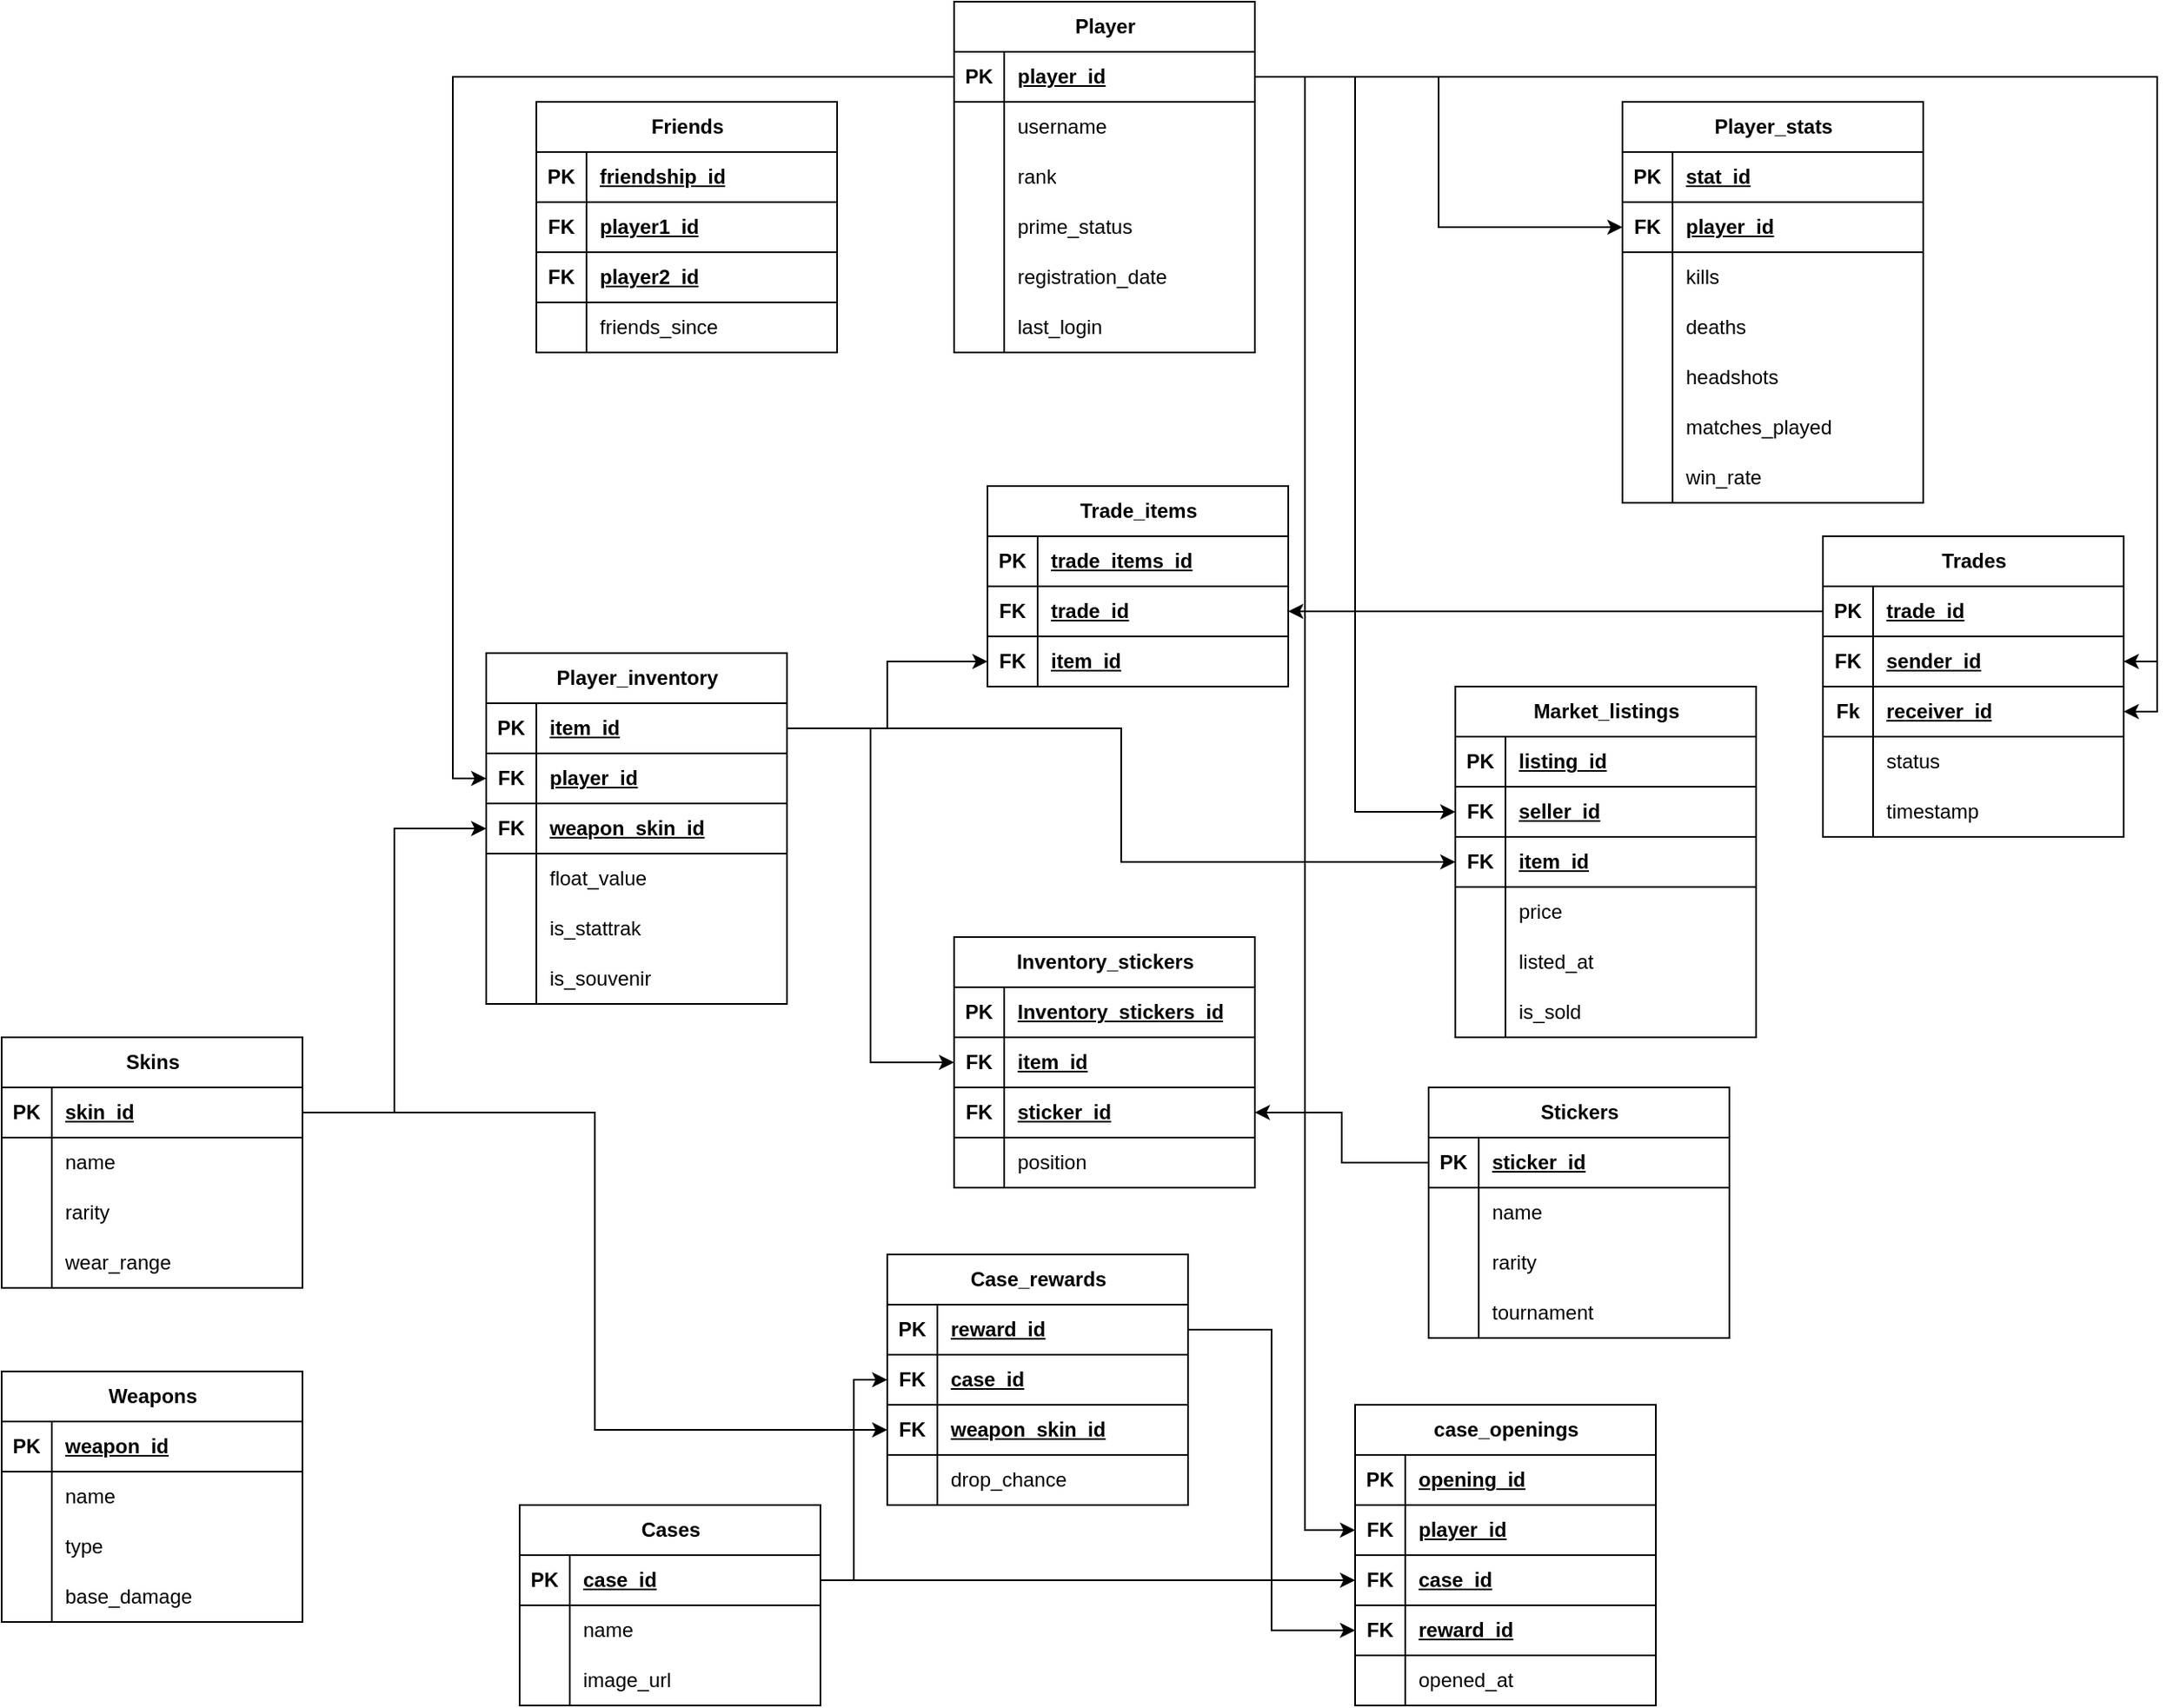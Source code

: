 <mxfile version="26.2.12">
  <diagram name="Страница — 1" id="hVJDSw5QleWHCtuDKSTW">
    <mxGraphModel dx="2856" dy="1134" grid="1" gridSize="10" guides="1" tooltips="1" connect="1" arrows="1" fold="1" page="1" pageScale="1" pageWidth="827" pageHeight="1169" math="0" shadow="0">
      <root>
        <mxCell id="0" />
        <mxCell id="1" parent="0" />
        <mxCell id="8RQhFr9_O0CZYZ2d3xUM-19" value="Player_stats" style="shape=table;startSize=30;container=1;collapsible=1;childLayout=tableLayout;fixedRows=1;rowLines=0;fontStyle=1;align=center;resizeLast=1;html=1;" vertex="1" parent="1">
          <mxGeometry x="440" y="180" width="180" height="240" as="geometry" />
        </mxCell>
        <mxCell id="8RQhFr9_O0CZYZ2d3xUM-20" value="" style="shape=tableRow;horizontal=0;startSize=0;swimlaneHead=0;swimlaneBody=0;fillColor=none;collapsible=0;dropTarget=0;points=[[0,0.5],[1,0.5]];portConstraint=eastwest;top=0;left=0;right=0;bottom=1;" vertex="1" parent="8RQhFr9_O0CZYZ2d3xUM-19">
          <mxGeometry y="30" width="180" height="30" as="geometry" />
        </mxCell>
        <mxCell id="8RQhFr9_O0CZYZ2d3xUM-21" value="PK" style="shape=partialRectangle;connectable=0;fillColor=none;top=0;left=0;bottom=0;right=0;fontStyle=1;overflow=hidden;whiteSpace=wrap;html=1;" vertex="1" parent="8RQhFr9_O0CZYZ2d3xUM-20">
          <mxGeometry width="30" height="30" as="geometry">
            <mxRectangle width="30" height="30" as="alternateBounds" />
          </mxGeometry>
        </mxCell>
        <mxCell id="8RQhFr9_O0CZYZ2d3xUM-22" value="stat_id" style="shape=partialRectangle;connectable=0;fillColor=none;top=0;left=0;bottom=0;right=0;align=left;spacingLeft=6;fontStyle=5;overflow=hidden;whiteSpace=wrap;html=1;" vertex="1" parent="8RQhFr9_O0CZYZ2d3xUM-20">
          <mxGeometry x="30" width="150" height="30" as="geometry">
            <mxRectangle width="150" height="30" as="alternateBounds" />
          </mxGeometry>
        </mxCell>
        <mxCell id="8RQhFr9_O0CZYZ2d3xUM-119" style="shape=tableRow;horizontal=0;startSize=0;swimlaneHead=0;swimlaneBody=0;fillColor=none;collapsible=0;dropTarget=0;points=[[0,0.5],[1,0.5]];portConstraint=eastwest;top=0;left=0;right=0;bottom=1;" vertex="1" parent="8RQhFr9_O0CZYZ2d3xUM-19">
          <mxGeometry y="60" width="180" height="30" as="geometry" />
        </mxCell>
        <mxCell id="8RQhFr9_O0CZYZ2d3xUM-120" value="FK" style="shape=partialRectangle;connectable=0;fillColor=none;top=0;left=0;bottom=0;right=0;fontStyle=1;overflow=hidden;whiteSpace=wrap;html=1;" vertex="1" parent="8RQhFr9_O0CZYZ2d3xUM-119">
          <mxGeometry width="30" height="30" as="geometry">
            <mxRectangle width="30" height="30" as="alternateBounds" />
          </mxGeometry>
        </mxCell>
        <mxCell id="8RQhFr9_O0CZYZ2d3xUM-121" value="player_id" style="shape=partialRectangle;connectable=0;fillColor=none;top=0;left=0;bottom=0;right=0;align=left;spacingLeft=6;fontStyle=5;overflow=hidden;whiteSpace=wrap;html=1;" vertex="1" parent="8RQhFr9_O0CZYZ2d3xUM-119">
          <mxGeometry x="30" width="150" height="30" as="geometry">
            <mxRectangle width="150" height="30" as="alternateBounds" />
          </mxGeometry>
        </mxCell>
        <mxCell id="8RQhFr9_O0CZYZ2d3xUM-23" value="" style="shape=tableRow;horizontal=0;startSize=0;swimlaneHead=0;swimlaneBody=0;fillColor=none;collapsible=0;dropTarget=0;points=[[0,0.5],[1,0.5]];portConstraint=eastwest;top=0;left=0;right=0;bottom=0;" vertex="1" parent="8RQhFr9_O0CZYZ2d3xUM-19">
          <mxGeometry y="90" width="180" height="30" as="geometry" />
        </mxCell>
        <mxCell id="8RQhFr9_O0CZYZ2d3xUM-24" value="" style="shape=partialRectangle;connectable=0;fillColor=none;top=0;left=0;bottom=0;right=0;editable=1;overflow=hidden;whiteSpace=wrap;html=1;" vertex="1" parent="8RQhFr9_O0CZYZ2d3xUM-23">
          <mxGeometry width="30" height="30" as="geometry">
            <mxRectangle width="30" height="30" as="alternateBounds" />
          </mxGeometry>
        </mxCell>
        <mxCell id="8RQhFr9_O0CZYZ2d3xUM-25" value="kills" style="shape=partialRectangle;connectable=0;fillColor=none;top=0;left=0;bottom=0;right=0;align=left;spacingLeft=6;overflow=hidden;whiteSpace=wrap;html=1;" vertex="1" parent="8RQhFr9_O0CZYZ2d3xUM-23">
          <mxGeometry x="30" width="150" height="30" as="geometry">
            <mxRectangle width="150" height="30" as="alternateBounds" />
          </mxGeometry>
        </mxCell>
        <mxCell id="8RQhFr9_O0CZYZ2d3xUM-26" value="" style="shape=tableRow;horizontal=0;startSize=0;swimlaneHead=0;swimlaneBody=0;fillColor=none;collapsible=0;dropTarget=0;points=[[0,0.5],[1,0.5]];portConstraint=eastwest;top=0;left=0;right=0;bottom=0;" vertex="1" parent="8RQhFr9_O0CZYZ2d3xUM-19">
          <mxGeometry y="120" width="180" height="30" as="geometry" />
        </mxCell>
        <mxCell id="8RQhFr9_O0CZYZ2d3xUM-27" value="" style="shape=partialRectangle;connectable=0;fillColor=none;top=0;left=0;bottom=0;right=0;editable=1;overflow=hidden;whiteSpace=wrap;html=1;" vertex="1" parent="8RQhFr9_O0CZYZ2d3xUM-26">
          <mxGeometry width="30" height="30" as="geometry">
            <mxRectangle width="30" height="30" as="alternateBounds" />
          </mxGeometry>
        </mxCell>
        <mxCell id="8RQhFr9_O0CZYZ2d3xUM-28" value="deaths" style="shape=partialRectangle;connectable=0;fillColor=none;top=0;left=0;bottom=0;right=0;align=left;spacingLeft=6;overflow=hidden;whiteSpace=wrap;html=1;" vertex="1" parent="8RQhFr9_O0CZYZ2d3xUM-26">
          <mxGeometry x="30" width="150" height="30" as="geometry">
            <mxRectangle width="150" height="30" as="alternateBounds" />
          </mxGeometry>
        </mxCell>
        <mxCell id="8RQhFr9_O0CZYZ2d3xUM-29" value="" style="shape=tableRow;horizontal=0;startSize=0;swimlaneHead=0;swimlaneBody=0;fillColor=none;collapsible=0;dropTarget=0;points=[[0,0.5],[1,0.5]];portConstraint=eastwest;top=0;left=0;right=0;bottom=0;" vertex="1" parent="8RQhFr9_O0CZYZ2d3xUM-19">
          <mxGeometry y="150" width="180" height="30" as="geometry" />
        </mxCell>
        <mxCell id="8RQhFr9_O0CZYZ2d3xUM-30" value="" style="shape=partialRectangle;connectable=0;fillColor=none;top=0;left=0;bottom=0;right=0;editable=1;overflow=hidden;whiteSpace=wrap;html=1;" vertex="1" parent="8RQhFr9_O0CZYZ2d3xUM-29">
          <mxGeometry width="30" height="30" as="geometry">
            <mxRectangle width="30" height="30" as="alternateBounds" />
          </mxGeometry>
        </mxCell>
        <mxCell id="8RQhFr9_O0CZYZ2d3xUM-31" value="headshots" style="shape=partialRectangle;connectable=0;fillColor=none;top=0;left=0;bottom=0;right=0;align=left;spacingLeft=6;overflow=hidden;whiteSpace=wrap;html=1;" vertex="1" parent="8RQhFr9_O0CZYZ2d3xUM-29">
          <mxGeometry x="30" width="150" height="30" as="geometry">
            <mxRectangle width="150" height="30" as="alternateBounds" />
          </mxGeometry>
        </mxCell>
        <mxCell id="8RQhFr9_O0CZYZ2d3xUM-113" style="shape=tableRow;horizontal=0;startSize=0;swimlaneHead=0;swimlaneBody=0;fillColor=none;collapsible=0;dropTarget=0;points=[[0,0.5],[1,0.5]];portConstraint=eastwest;top=0;left=0;right=0;bottom=0;" vertex="1" parent="8RQhFr9_O0CZYZ2d3xUM-19">
          <mxGeometry y="180" width="180" height="30" as="geometry" />
        </mxCell>
        <mxCell id="8RQhFr9_O0CZYZ2d3xUM-114" style="shape=partialRectangle;connectable=0;fillColor=none;top=0;left=0;bottom=0;right=0;editable=1;overflow=hidden;whiteSpace=wrap;html=1;" vertex="1" parent="8RQhFr9_O0CZYZ2d3xUM-113">
          <mxGeometry width="30" height="30" as="geometry">
            <mxRectangle width="30" height="30" as="alternateBounds" />
          </mxGeometry>
        </mxCell>
        <mxCell id="8RQhFr9_O0CZYZ2d3xUM-115" value="matches_played" style="shape=partialRectangle;connectable=0;fillColor=none;top=0;left=0;bottom=0;right=0;align=left;spacingLeft=6;overflow=hidden;whiteSpace=wrap;html=1;" vertex="1" parent="8RQhFr9_O0CZYZ2d3xUM-113">
          <mxGeometry x="30" width="150" height="30" as="geometry">
            <mxRectangle width="150" height="30" as="alternateBounds" />
          </mxGeometry>
        </mxCell>
        <mxCell id="8RQhFr9_O0CZYZ2d3xUM-116" style="shape=tableRow;horizontal=0;startSize=0;swimlaneHead=0;swimlaneBody=0;fillColor=none;collapsible=0;dropTarget=0;points=[[0,0.5],[1,0.5]];portConstraint=eastwest;top=0;left=0;right=0;bottom=0;" vertex="1" parent="8RQhFr9_O0CZYZ2d3xUM-19">
          <mxGeometry y="210" width="180" height="30" as="geometry" />
        </mxCell>
        <mxCell id="8RQhFr9_O0CZYZ2d3xUM-117" style="shape=partialRectangle;connectable=0;fillColor=none;top=0;left=0;bottom=0;right=0;editable=1;overflow=hidden;whiteSpace=wrap;html=1;" vertex="1" parent="8RQhFr9_O0CZYZ2d3xUM-116">
          <mxGeometry width="30" height="30" as="geometry">
            <mxRectangle width="30" height="30" as="alternateBounds" />
          </mxGeometry>
        </mxCell>
        <mxCell id="8RQhFr9_O0CZYZ2d3xUM-118" value="win_rate" style="shape=partialRectangle;connectable=0;fillColor=none;top=0;left=0;bottom=0;right=0;align=left;spacingLeft=6;overflow=hidden;whiteSpace=wrap;html=1;" vertex="1" parent="8RQhFr9_O0CZYZ2d3xUM-116">
          <mxGeometry x="30" width="150" height="30" as="geometry">
            <mxRectangle width="150" height="30" as="alternateBounds" />
          </mxGeometry>
        </mxCell>
        <mxCell id="8RQhFr9_O0CZYZ2d3xUM-32" value="Trade_items" style="shape=table;startSize=30;container=1;collapsible=1;childLayout=tableLayout;fixedRows=1;rowLines=0;fontStyle=1;align=center;resizeLast=1;html=1;" vertex="1" parent="1">
          <mxGeometry x="60" y="410" width="180" height="120" as="geometry" />
        </mxCell>
        <mxCell id="8RQhFr9_O0CZYZ2d3xUM-33" value="" style="shape=tableRow;horizontal=0;startSize=0;swimlaneHead=0;swimlaneBody=0;fillColor=none;collapsible=0;dropTarget=0;points=[[0,0.5],[1,0.5]];portConstraint=eastwest;top=0;left=0;right=0;bottom=1;" vertex="1" parent="8RQhFr9_O0CZYZ2d3xUM-32">
          <mxGeometry y="30" width="180" height="30" as="geometry" />
        </mxCell>
        <mxCell id="8RQhFr9_O0CZYZ2d3xUM-34" value="PK" style="shape=partialRectangle;connectable=0;fillColor=none;top=0;left=0;bottom=0;right=0;fontStyle=1;overflow=hidden;whiteSpace=wrap;html=1;" vertex="1" parent="8RQhFr9_O0CZYZ2d3xUM-33">
          <mxGeometry width="30" height="30" as="geometry">
            <mxRectangle width="30" height="30" as="alternateBounds" />
          </mxGeometry>
        </mxCell>
        <mxCell id="8RQhFr9_O0CZYZ2d3xUM-35" value="trade_items_id" style="shape=partialRectangle;connectable=0;fillColor=none;top=0;left=0;bottom=0;right=0;align=left;spacingLeft=6;fontStyle=5;overflow=hidden;whiteSpace=wrap;html=1;" vertex="1" parent="8RQhFr9_O0CZYZ2d3xUM-33">
          <mxGeometry x="30" width="150" height="30" as="geometry">
            <mxRectangle width="150" height="30" as="alternateBounds" />
          </mxGeometry>
        </mxCell>
        <mxCell id="8RQhFr9_O0CZYZ2d3xUM-214" style="shape=tableRow;horizontal=0;startSize=0;swimlaneHead=0;swimlaneBody=0;fillColor=none;collapsible=0;dropTarget=0;points=[[0,0.5],[1,0.5]];portConstraint=eastwest;top=0;left=0;right=0;bottom=1;" vertex="1" parent="8RQhFr9_O0CZYZ2d3xUM-32">
          <mxGeometry y="60" width="180" height="30" as="geometry" />
        </mxCell>
        <mxCell id="8RQhFr9_O0CZYZ2d3xUM-215" value="FK" style="shape=partialRectangle;connectable=0;fillColor=none;top=0;left=0;bottom=0;right=0;fontStyle=1;overflow=hidden;whiteSpace=wrap;html=1;" vertex="1" parent="8RQhFr9_O0CZYZ2d3xUM-214">
          <mxGeometry width="30" height="30" as="geometry">
            <mxRectangle width="30" height="30" as="alternateBounds" />
          </mxGeometry>
        </mxCell>
        <mxCell id="8RQhFr9_O0CZYZ2d3xUM-216" value="trade_id" style="shape=partialRectangle;connectable=0;fillColor=none;top=0;left=0;bottom=0;right=0;align=left;spacingLeft=6;fontStyle=5;overflow=hidden;whiteSpace=wrap;html=1;" vertex="1" parent="8RQhFr9_O0CZYZ2d3xUM-214">
          <mxGeometry x="30" width="150" height="30" as="geometry">
            <mxRectangle width="150" height="30" as="alternateBounds" />
          </mxGeometry>
        </mxCell>
        <mxCell id="8RQhFr9_O0CZYZ2d3xUM-211" style="shape=tableRow;horizontal=0;startSize=0;swimlaneHead=0;swimlaneBody=0;fillColor=none;collapsible=0;dropTarget=0;points=[[0,0.5],[1,0.5]];portConstraint=eastwest;top=0;left=0;right=0;bottom=1;" vertex="1" parent="8RQhFr9_O0CZYZ2d3xUM-32">
          <mxGeometry y="90" width="180" height="30" as="geometry" />
        </mxCell>
        <mxCell id="8RQhFr9_O0CZYZ2d3xUM-212" value="FK" style="shape=partialRectangle;connectable=0;fillColor=none;top=0;left=0;bottom=0;right=0;fontStyle=1;overflow=hidden;whiteSpace=wrap;html=1;" vertex="1" parent="8RQhFr9_O0CZYZ2d3xUM-211">
          <mxGeometry width="30" height="30" as="geometry">
            <mxRectangle width="30" height="30" as="alternateBounds" />
          </mxGeometry>
        </mxCell>
        <mxCell id="8RQhFr9_O0CZYZ2d3xUM-213" value="item_id" style="shape=partialRectangle;connectable=0;fillColor=none;top=0;left=0;bottom=0;right=0;align=left;spacingLeft=6;fontStyle=5;overflow=hidden;whiteSpace=wrap;html=1;" vertex="1" parent="8RQhFr9_O0CZYZ2d3xUM-211">
          <mxGeometry x="30" width="150" height="30" as="geometry">
            <mxRectangle width="150" height="30" as="alternateBounds" />
          </mxGeometry>
        </mxCell>
        <mxCell id="8RQhFr9_O0CZYZ2d3xUM-45" value="Skins" style="shape=table;startSize=30;container=1;collapsible=1;childLayout=tableLayout;fixedRows=1;rowLines=0;fontStyle=1;align=center;resizeLast=1;html=1;" vertex="1" parent="1">
          <mxGeometry x="-530" y="740" width="180" height="150" as="geometry" />
        </mxCell>
        <mxCell id="8RQhFr9_O0CZYZ2d3xUM-46" value="" style="shape=tableRow;horizontal=0;startSize=0;swimlaneHead=0;swimlaneBody=0;fillColor=none;collapsible=0;dropTarget=0;points=[[0,0.5],[1,0.5]];portConstraint=eastwest;top=0;left=0;right=0;bottom=1;" vertex="1" parent="8RQhFr9_O0CZYZ2d3xUM-45">
          <mxGeometry y="30" width="180" height="30" as="geometry" />
        </mxCell>
        <mxCell id="8RQhFr9_O0CZYZ2d3xUM-47" value="PK" style="shape=partialRectangle;connectable=0;fillColor=none;top=0;left=0;bottom=0;right=0;fontStyle=1;overflow=hidden;whiteSpace=wrap;html=1;" vertex="1" parent="8RQhFr9_O0CZYZ2d3xUM-46">
          <mxGeometry width="30" height="30" as="geometry">
            <mxRectangle width="30" height="30" as="alternateBounds" />
          </mxGeometry>
        </mxCell>
        <mxCell id="8RQhFr9_O0CZYZ2d3xUM-48" value="skin_id" style="shape=partialRectangle;connectable=0;fillColor=none;top=0;left=0;bottom=0;right=0;align=left;spacingLeft=6;fontStyle=5;overflow=hidden;whiteSpace=wrap;html=1;" vertex="1" parent="8RQhFr9_O0CZYZ2d3xUM-46">
          <mxGeometry x="30" width="150" height="30" as="geometry">
            <mxRectangle width="150" height="30" as="alternateBounds" />
          </mxGeometry>
        </mxCell>
        <mxCell id="8RQhFr9_O0CZYZ2d3xUM-49" value="" style="shape=tableRow;horizontal=0;startSize=0;swimlaneHead=0;swimlaneBody=0;fillColor=none;collapsible=0;dropTarget=0;points=[[0,0.5],[1,0.5]];portConstraint=eastwest;top=0;left=0;right=0;bottom=0;" vertex="1" parent="8RQhFr9_O0CZYZ2d3xUM-45">
          <mxGeometry y="60" width="180" height="30" as="geometry" />
        </mxCell>
        <mxCell id="8RQhFr9_O0CZYZ2d3xUM-50" value="" style="shape=partialRectangle;connectable=0;fillColor=none;top=0;left=0;bottom=0;right=0;editable=1;overflow=hidden;whiteSpace=wrap;html=1;" vertex="1" parent="8RQhFr9_O0CZYZ2d3xUM-49">
          <mxGeometry width="30" height="30" as="geometry">
            <mxRectangle width="30" height="30" as="alternateBounds" />
          </mxGeometry>
        </mxCell>
        <mxCell id="8RQhFr9_O0CZYZ2d3xUM-51" value="name" style="shape=partialRectangle;connectable=0;fillColor=none;top=0;left=0;bottom=0;right=0;align=left;spacingLeft=6;overflow=hidden;whiteSpace=wrap;html=1;" vertex="1" parent="8RQhFr9_O0CZYZ2d3xUM-49">
          <mxGeometry x="30" width="150" height="30" as="geometry">
            <mxRectangle width="150" height="30" as="alternateBounds" />
          </mxGeometry>
        </mxCell>
        <mxCell id="8RQhFr9_O0CZYZ2d3xUM-52" value="" style="shape=tableRow;horizontal=0;startSize=0;swimlaneHead=0;swimlaneBody=0;fillColor=none;collapsible=0;dropTarget=0;points=[[0,0.5],[1,0.5]];portConstraint=eastwest;top=0;left=0;right=0;bottom=0;" vertex="1" parent="8RQhFr9_O0CZYZ2d3xUM-45">
          <mxGeometry y="90" width="180" height="30" as="geometry" />
        </mxCell>
        <mxCell id="8RQhFr9_O0CZYZ2d3xUM-53" value="" style="shape=partialRectangle;connectable=0;fillColor=none;top=0;left=0;bottom=0;right=0;editable=1;overflow=hidden;whiteSpace=wrap;html=1;" vertex="1" parent="8RQhFr9_O0CZYZ2d3xUM-52">
          <mxGeometry width="30" height="30" as="geometry">
            <mxRectangle width="30" height="30" as="alternateBounds" />
          </mxGeometry>
        </mxCell>
        <mxCell id="8RQhFr9_O0CZYZ2d3xUM-54" value="rarity" style="shape=partialRectangle;connectable=0;fillColor=none;top=0;left=0;bottom=0;right=0;align=left;spacingLeft=6;overflow=hidden;whiteSpace=wrap;html=1;" vertex="1" parent="8RQhFr9_O0CZYZ2d3xUM-52">
          <mxGeometry x="30" width="150" height="30" as="geometry">
            <mxRectangle width="150" height="30" as="alternateBounds" />
          </mxGeometry>
        </mxCell>
        <mxCell id="8RQhFr9_O0CZYZ2d3xUM-55" value="" style="shape=tableRow;horizontal=0;startSize=0;swimlaneHead=0;swimlaneBody=0;fillColor=none;collapsible=0;dropTarget=0;points=[[0,0.5],[1,0.5]];portConstraint=eastwest;top=0;left=0;right=0;bottom=0;" vertex="1" parent="8RQhFr9_O0CZYZ2d3xUM-45">
          <mxGeometry y="120" width="180" height="30" as="geometry" />
        </mxCell>
        <mxCell id="8RQhFr9_O0CZYZ2d3xUM-56" value="" style="shape=partialRectangle;connectable=0;fillColor=none;top=0;left=0;bottom=0;right=0;editable=1;overflow=hidden;whiteSpace=wrap;html=1;" vertex="1" parent="8RQhFr9_O0CZYZ2d3xUM-55">
          <mxGeometry width="30" height="30" as="geometry">
            <mxRectangle width="30" height="30" as="alternateBounds" />
          </mxGeometry>
        </mxCell>
        <mxCell id="8RQhFr9_O0CZYZ2d3xUM-57" value="wear_range" style="shape=partialRectangle;connectable=0;fillColor=none;top=0;left=0;bottom=0;right=0;align=left;spacingLeft=6;overflow=hidden;whiteSpace=wrap;html=1;" vertex="1" parent="8RQhFr9_O0CZYZ2d3xUM-55">
          <mxGeometry x="30" width="150" height="30" as="geometry">
            <mxRectangle width="150" height="30" as="alternateBounds" />
          </mxGeometry>
        </mxCell>
        <mxCell id="8RQhFr9_O0CZYZ2d3xUM-71" value="Player" style="shape=table;startSize=30;container=1;collapsible=1;childLayout=tableLayout;fixedRows=1;rowLines=0;fontStyle=1;align=center;resizeLast=1;html=1;" vertex="1" parent="1">
          <mxGeometry x="40" y="120" width="180" height="210" as="geometry" />
        </mxCell>
        <mxCell id="8RQhFr9_O0CZYZ2d3xUM-72" value="" style="shape=tableRow;horizontal=0;startSize=0;swimlaneHead=0;swimlaneBody=0;fillColor=none;collapsible=0;dropTarget=0;points=[[0,0.5],[1,0.5]];portConstraint=eastwest;top=0;left=0;right=0;bottom=1;" vertex="1" parent="8RQhFr9_O0CZYZ2d3xUM-71">
          <mxGeometry y="30" width="180" height="30" as="geometry" />
        </mxCell>
        <mxCell id="8RQhFr9_O0CZYZ2d3xUM-73" value="PK" style="shape=partialRectangle;connectable=0;fillColor=none;top=0;left=0;bottom=0;right=0;fontStyle=1;overflow=hidden;whiteSpace=wrap;html=1;" vertex="1" parent="8RQhFr9_O0CZYZ2d3xUM-72">
          <mxGeometry width="30" height="30" as="geometry">
            <mxRectangle width="30" height="30" as="alternateBounds" />
          </mxGeometry>
        </mxCell>
        <mxCell id="8RQhFr9_O0CZYZ2d3xUM-74" value="player_id" style="shape=partialRectangle;connectable=0;fillColor=none;top=0;left=0;bottom=0;right=0;align=left;spacingLeft=6;fontStyle=5;overflow=hidden;whiteSpace=wrap;html=1;" vertex="1" parent="8RQhFr9_O0CZYZ2d3xUM-72">
          <mxGeometry x="30" width="150" height="30" as="geometry">
            <mxRectangle width="150" height="30" as="alternateBounds" />
          </mxGeometry>
        </mxCell>
        <mxCell id="8RQhFr9_O0CZYZ2d3xUM-104" style="shape=tableRow;horizontal=0;startSize=0;swimlaneHead=0;swimlaneBody=0;fillColor=none;collapsible=0;dropTarget=0;points=[[0,0.5],[1,0.5]];portConstraint=eastwest;top=0;left=0;right=0;bottom=0;" vertex="1" parent="8RQhFr9_O0CZYZ2d3xUM-71">
          <mxGeometry y="60" width="180" height="30" as="geometry" />
        </mxCell>
        <mxCell id="8RQhFr9_O0CZYZ2d3xUM-105" style="shape=partialRectangle;connectable=0;fillColor=none;top=0;left=0;bottom=0;right=0;editable=1;overflow=hidden;whiteSpace=wrap;html=1;" vertex="1" parent="8RQhFr9_O0CZYZ2d3xUM-104">
          <mxGeometry width="30" height="30" as="geometry">
            <mxRectangle width="30" height="30" as="alternateBounds" />
          </mxGeometry>
        </mxCell>
        <mxCell id="8RQhFr9_O0CZYZ2d3xUM-106" value="username" style="shape=partialRectangle;connectable=0;fillColor=none;top=0;left=0;bottom=0;right=0;align=left;spacingLeft=6;overflow=hidden;whiteSpace=wrap;html=1;" vertex="1" parent="8RQhFr9_O0CZYZ2d3xUM-104">
          <mxGeometry x="30" width="150" height="30" as="geometry">
            <mxRectangle width="150" height="30" as="alternateBounds" />
          </mxGeometry>
        </mxCell>
        <mxCell id="8RQhFr9_O0CZYZ2d3xUM-81" value="" style="shape=tableRow;horizontal=0;startSize=0;swimlaneHead=0;swimlaneBody=0;fillColor=none;collapsible=0;dropTarget=0;points=[[0,0.5],[1,0.5]];portConstraint=eastwest;top=0;left=0;right=0;bottom=0;" vertex="1" parent="8RQhFr9_O0CZYZ2d3xUM-71">
          <mxGeometry y="90" width="180" height="30" as="geometry" />
        </mxCell>
        <mxCell id="8RQhFr9_O0CZYZ2d3xUM-82" value="" style="shape=partialRectangle;connectable=0;fillColor=none;top=0;left=0;bottom=0;right=0;editable=1;overflow=hidden;whiteSpace=wrap;html=1;" vertex="1" parent="8RQhFr9_O0CZYZ2d3xUM-81">
          <mxGeometry width="30" height="30" as="geometry">
            <mxRectangle width="30" height="30" as="alternateBounds" />
          </mxGeometry>
        </mxCell>
        <mxCell id="8RQhFr9_O0CZYZ2d3xUM-83" value="rank" style="shape=partialRectangle;connectable=0;fillColor=none;top=0;left=0;bottom=0;right=0;align=left;spacingLeft=6;overflow=hidden;whiteSpace=wrap;html=1;" vertex="1" parent="8RQhFr9_O0CZYZ2d3xUM-81">
          <mxGeometry x="30" width="150" height="30" as="geometry">
            <mxRectangle width="150" height="30" as="alternateBounds" />
          </mxGeometry>
        </mxCell>
        <mxCell id="8RQhFr9_O0CZYZ2d3xUM-97" style="shape=tableRow;horizontal=0;startSize=0;swimlaneHead=0;swimlaneBody=0;fillColor=none;collapsible=0;dropTarget=0;points=[[0,0.5],[1,0.5]];portConstraint=eastwest;top=0;left=0;right=0;bottom=0;" vertex="1" parent="8RQhFr9_O0CZYZ2d3xUM-71">
          <mxGeometry y="120" width="180" height="30" as="geometry" />
        </mxCell>
        <mxCell id="8RQhFr9_O0CZYZ2d3xUM-98" style="shape=partialRectangle;connectable=0;fillColor=none;top=0;left=0;bottom=0;right=0;editable=1;overflow=hidden;whiteSpace=wrap;html=1;" vertex="1" parent="8RQhFr9_O0CZYZ2d3xUM-97">
          <mxGeometry width="30" height="30" as="geometry">
            <mxRectangle width="30" height="30" as="alternateBounds" />
          </mxGeometry>
        </mxCell>
        <mxCell id="8RQhFr9_O0CZYZ2d3xUM-99" value="prime_status" style="shape=partialRectangle;connectable=0;fillColor=none;top=0;left=0;bottom=0;right=0;align=left;spacingLeft=6;overflow=hidden;whiteSpace=wrap;html=1;" vertex="1" parent="8RQhFr9_O0CZYZ2d3xUM-97">
          <mxGeometry x="30" width="150" height="30" as="geometry">
            <mxRectangle width="150" height="30" as="alternateBounds" />
          </mxGeometry>
        </mxCell>
        <mxCell id="8RQhFr9_O0CZYZ2d3xUM-107" style="shape=tableRow;horizontal=0;startSize=0;swimlaneHead=0;swimlaneBody=0;fillColor=none;collapsible=0;dropTarget=0;points=[[0,0.5],[1,0.5]];portConstraint=eastwest;top=0;left=0;right=0;bottom=0;" vertex="1" parent="8RQhFr9_O0CZYZ2d3xUM-71">
          <mxGeometry y="150" width="180" height="30" as="geometry" />
        </mxCell>
        <mxCell id="8RQhFr9_O0CZYZ2d3xUM-108" style="shape=partialRectangle;connectable=0;fillColor=none;top=0;left=0;bottom=0;right=0;editable=1;overflow=hidden;whiteSpace=wrap;html=1;" vertex="1" parent="8RQhFr9_O0CZYZ2d3xUM-107">
          <mxGeometry width="30" height="30" as="geometry">
            <mxRectangle width="30" height="30" as="alternateBounds" />
          </mxGeometry>
        </mxCell>
        <mxCell id="8RQhFr9_O0CZYZ2d3xUM-109" value="registration_date" style="shape=partialRectangle;connectable=0;fillColor=none;top=0;left=0;bottom=0;right=0;align=left;spacingLeft=6;overflow=hidden;whiteSpace=wrap;html=1;" vertex="1" parent="8RQhFr9_O0CZYZ2d3xUM-107">
          <mxGeometry x="30" width="150" height="30" as="geometry">
            <mxRectangle width="150" height="30" as="alternateBounds" />
          </mxGeometry>
        </mxCell>
        <mxCell id="8RQhFr9_O0CZYZ2d3xUM-110" style="shape=tableRow;horizontal=0;startSize=0;swimlaneHead=0;swimlaneBody=0;fillColor=none;collapsible=0;dropTarget=0;points=[[0,0.5],[1,0.5]];portConstraint=eastwest;top=0;left=0;right=0;bottom=0;" vertex="1" parent="8RQhFr9_O0CZYZ2d3xUM-71">
          <mxGeometry y="180" width="180" height="30" as="geometry" />
        </mxCell>
        <mxCell id="8RQhFr9_O0CZYZ2d3xUM-111" style="shape=partialRectangle;connectable=0;fillColor=none;top=0;left=0;bottom=0;right=0;editable=1;overflow=hidden;whiteSpace=wrap;html=1;" vertex="1" parent="8RQhFr9_O0CZYZ2d3xUM-110">
          <mxGeometry width="30" height="30" as="geometry">
            <mxRectangle width="30" height="30" as="alternateBounds" />
          </mxGeometry>
        </mxCell>
        <mxCell id="8RQhFr9_O0CZYZ2d3xUM-112" value="last_login" style="shape=partialRectangle;connectable=0;fillColor=none;top=0;left=0;bottom=0;right=0;align=left;spacingLeft=6;overflow=hidden;whiteSpace=wrap;html=1;" vertex="1" parent="8RQhFr9_O0CZYZ2d3xUM-110">
          <mxGeometry x="30" width="150" height="30" as="geometry">
            <mxRectangle width="150" height="30" as="alternateBounds" />
          </mxGeometry>
        </mxCell>
        <mxCell id="8RQhFr9_O0CZYZ2d3xUM-319" style="edgeStyle=orthogonalEdgeStyle;rounded=0;orthogonalLoop=1;jettySize=auto;html=1;exitX=1;exitY=0.5;exitDx=0;exitDy=0;" edge="1" parent="8RQhFr9_O0CZYZ2d3xUM-71" source="8RQhFr9_O0CZYZ2d3xUM-72" target="8RQhFr9_O0CZYZ2d3xUM-72">
          <mxGeometry relative="1" as="geometry" />
        </mxCell>
        <mxCell id="8RQhFr9_O0CZYZ2d3xUM-84" value="Weapons" style="shape=table;startSize=30;container=1;collapsible=1;childLayout=tableLayout;fixedRows=1;rowLines=0;fontStyle=1;align=center;resizeLast=1;html=1;" vertex="1" parent="1">
          <mxGeometry x="-530" y="940" width="180" height="150" as="geometry" />
        </mxCell>
        <mxCell id="8RQhFr9_O0CZYZ2d3xUM-85" value="" style="shape=tableRow;horizontal=0;startSize=0;swimlaneHead=0;swimlaneBody=0;fillColor=none;collapsible=0;dropTarget=0;points=[[0,0.5],[1,0.5]];portConstraint=eastwest;top=0;left=0;right=0;bottom=1;" vertex="1" parent="8RQhFr9_O0CZYZ2d3xUM-84">
          <mxGeometry y="30" width="180" height="30" as="geometry" />
        </mxCell>
        <mxCell id="8RQhFr9_O0CZYZ2d3xUM-86" value="PK" style="shape=partialRectangle;connectable=0;fillColor=none;top=0;left=0;bottom=0;right=0;fontStyle=1;overflow=hidden;whiteSpace=wrap;html=1;" vertex="1" parent="8RQhFr9_O0CZYZ2d3xUM-85">
          <mxGeometry width="30" height="30" as="geometry">
            <mxRectangle width="30" height="30" as="alternateBounds" />
          </mxGeometry>
        </mxCell>
        <mxCell id="8RQhFr9_O0CZYZ2d3xUM-87" value="weapon_id" style="shape=partialRectangle;connectable=0;fillColor=none;top=0;left=0;bottom=0;right=0;align=left;spacingLeft=6;fontStyle=5;overflow=hidden;whiteSpace=wrap;html=1;" vertex="1" parent="8RQhFr9_O0CZYZ2d3xUM-85">
          <mxGeometry x="30" width="150" height="30" as="geometry">
            <mxRectangle width="150" height="30" as="alternateBounds" />
          </mxGeometry>
        </mxCell>
        <mxCell id="8RQhFr9_O0CZYZ2d3xUM-88" value="" style="shape=tableRow;horizontal=0;startSize=0;swimlaneHead=0;swimlaneBody=0;fillColor=none;collapsible=0;dropTarget=0;points=[[0,0.5],[1,0.5]];portConstraint=eastwest;top=0;left=0;right=0;bottom=0;" vertex="1" parent="8RQhFr9_O0CZYZ2d3xUM-84">
          <mxGeometry y="60" width="180" height="30" as="geometry" />
        </mxCell>
        <mxCell id="8RQhFr9_O0CZYZ2d3xUM-89" value="" style="shape=partialRectangle;connectable=0;fillColor=none;top=0;left=0;bottom=0;right=0;editable=1;overflow=hidden;whiteSpace=wrap;html=1;" vertex="1" parent="8RQhFr9_O0CZYZ2d3xUM-88">
          <mxGeometry width="30" height="30" as="geometry">
            <mxRectangle width="30" height="30" as="alternateBounds" />
          </mxGeometry>
        </mxCell>
        <mxCell id="8RQhFr9_O0CZYZ2d3xUM-90" value="name" style="shape=partialRectangle;connectable=0;fillColor=none;top=0;left=0;bottom=0;right=0;align=left;spacingLeft=6;overflow=hidden;whiteSpace=wrap;html=1;" vertex="1" parent="8RQhFr9_O0CZYZ2d3xUM-88">
          <mxGeometry x="30" width="150" height="30" as="geometry">
            <mxRectangle width="150" height="30" as="alternateBounds" />
          </mxGeometry>
        </mxCell>
        <mxCell id="8RQhFr9_O0CZYZ2d3xUM-91" value="" style="shape=tableRow;horizontal=0;startSize=0;swimlaneHead=0;swimlaneBody=0;fillColor=none;collapsible=0;dropTarget=0;points=[[0,0.5],[1,0.5]];portConstraint=eastwest;top=0;left=0;right=0;bottom=0;" vertex="1" parent="8RQhFr9_O0CZYZ2d3xUM-84">
          <mxGeometry y="90" width="180" height="30" as="geometry" />
        </mxCell>
        <mxCell id="8RQhFr9_O0CZYZ2d3xUM-92" value="" style="shape=partialRectangle;connectable=0;fillColor=none;top=0;left=0;bottom=0;right=0;editable=1;overflow=hidden;whiteSpace=wrap;html=1;" vertex="1" parent="8RQhFr9_O0CZYZ2d3xUM-91">
          <mxGeometry width="30" height="30" as="geometry">
            <mxRectangle width="30" height="30" as="alternateBounds" />
          </mxGeometry>
        </mxCell>
        <mxCell id="8RQhFr9_O0CZYZ2d3xUM-93" value="type" style="shape=partialRectangle;connectable=0;fillColor=none;top=0;left=0;bottom=0;right=0;align=left;spacingLeft=6;overflow=hidden;whiteSpace=wrap;html=1;" vertex="1" parent="8RQhFr9_O0CZYZ2d3xUM-91">
          <mxGeometry x="30" width="150" height="30" as="geometry">
            <mxRectangle width="150" height="30" as="alternateBounds" />
          </mxGeometry>
        </mxCell>
        <mxCell id="8RQhFr9_O0CZYZ2d3xUM-94" value="" style="shape=tableRow;horizontal=0;startSize=0;swimlaneHead=0;swimlaneBody=0;fillColor=none;collapsible=0;dropTarget=0;points=[[0,0.5],[1,0.5]];portConstraint=eastwest;top=0;left=0;right=0;bottom=0;" vertex="1" parent="8RQhFr9_O0CZYZ2d3xUM-84">
          <mxGeometry y="120" width="180" height="30" as="geometry" />
        </mxCell>
        <mxCell id="8RQhFr9_O0CZYZ2d3xUM-95" value="" style="shape=partialRectangle;connectable=0;fillColor=none;top=0;left=0;bottom=0;right=0;editable=1;overflow=hidden;whiteSpace=wrap;html=1;" vertex="1" parent="8RQhFr9_O0CZYZ2d3xUM-94">
          <mxGeometry width="30" height="30" as="geometry">
            <mxRectangle width="30" height="30" as="alternateBounds" />
          </mxGeometry>
        </mxCell>
        <mxCell id="8RQhFr9_O0CZYZ2d3xUM-96" value="base_damage" style="shape=partialRectangle;connectable=0;fillColor=none;top=0;left=0;bottom=0;right=0;align=left;spacingLeft=6;overflow=hidden;whiteSpace=wrap;html=1;" vertex="1" parent="8RQhFr9_O0CZYZ2d3xUM-94">
          <mxGeometry x="30" width="150" height="30" as="geometry">
            <mxRectangle width="150" height="30" as="alternateBounds" />
          </mxGeometry>
        </mxCell>
        <mxCell id="8RQhFr9_O0CZYZ2d3xUM-122" value="Trades" style="shape=table;startSize=30;container=1;collapsible=1;childLayout=tableLayout;fixedRows=1;rowLines=0;fontStyle=1;align=center;resizeLast=1;html=1;" vertex="1" parent="1">
          <mxGeometry x="560" y="440" width="180" height="180" as="geometry" />
        </mxCell>
        <mxCell id="8RQhFr9_O0CZYZ2d3xUM-123" value="" style="shape=tableRow;horizontal=0;startSize=0;swimlaneHead=0;swimlaneBody=0;fillColor=none;collapsible=0;dropTarget=0;points=[[0,0.5],[1,0.5]];portConstraint=eastwest;top=0;left=0;right=0;bottom=1;" vertex="1" parent="8RQhFr9_O0CZYZ2d3xUM-122">
          <mxGeometry y="30" width="180" height="30" as="geometry" />
        </mxCell>
        <mxCell id="8RQhFr9_O0CZYZ2d3xUM-124" value="PK" style="shape=partialRectangle;connectable=0;fillColor=none;top=0;left=0;bottom=0;right=0;fontStyle=1;overflow=hidden;whiteSpace=wrap;html=1;" vertex="1" parent="8RQhFr9_O0CZYZ2d3xUM-123">
          <mxGeometry width="30" height="30" as="geometry">
            <mxRectangle width="30" height="30" as="alternateBounds" />
          </mxGeometry>
        </mxCell>
        <mxCell id="8RQhFr9_O0CZYZ2d3xUM-125" value="trade_id" style="shape=partialRectangle;connectable=0;fillColor=none;top=0;left=0;bottom=0;right=0;align=left;spacingLeft=6;fontStyle=5;overflow=hidden;whiteSpace=wrap;html=1;" vertex="1" parent="8RQhFr9_O0CZYZ2d3xUM-123">
          <mxGeometry x="30" width="150" height="30" as="geometry">
            <mxRectangle width="150" height="30" as="alternateBounds" />
          </mxGeometry>
        </mxCell>
        <mxCell id="8RQhFr9_O0CZYZ2d3xUM-208" style="shape=tableRow;horizontal=0;startSize=0;swimlaneHead=0;swimlaneBody=0;fillColor=none;collapsible=0;dropTarget=0;points=[[0,0.5],[1,0.5]];portConstraint=eastwest;top=0;left=0;right=0;bottom=1;" vertex="1" parent="8RQhFr9_O0CZYZ2d3xUM-122">
          <mxGeometry y="60" width="180" height="30" as="geometry" />
        </mxCell>
        <mxCell id="8RQhFr9_O0CZYZ2d3xUM-209" value="FK" style="shape=partialRectangle;connectable=0;fillColor=none;top=0;left=0;bottom=0;right=0;fontStyle=1;overflow=hidden;whiteSpace=wrap;html=1;" vertex="1" parent="8RQhFr9_O0CZYZ2d3xUM-208">
          <mxGeometry width="30" height="30" as="geometry">
            <mxRectangle width="30" height="30" as="alternateBounds" />
          </mxGeometry>
        </mxCell>
        <mxCell id="8RQhFr9_O0CZYZ2d3xUM-210" value="sender_id" style="shape=partialRectangle;connectable=0;fillColor=none;top=0;left=0;bottom=0;right=0;align=left;spacingLeft=6;fontStyle=5;overflow=hidden;whiteSpace=wrap;html=1;" vertex="1" parent="8RQhFr9_O0CZYZ2d3xUM-208">
          <mxGeometry x="30" width="150" height="30" as="geometry">
            <mxRectangle width="150" height="30" as="alternateBounds" />
          </mxGeometry>
        </mxCell>
        <mxCell id="8RQhFr9_O0CZYZ2d3xUM-205" style="shape=tableRow;horizontal=0;startSize=0;swimlaneHead=0;swimlaneBody=0;fillColor=none;collapsible=0;dropTarget=0;points=[[0,0.5],[1,0.5]];portConstraint=eastwest;top=0;left=0;right=0;bottom=1;" vertex="1" parent="8RQhFr9_O0CZYZ2d3xUM-122">
          <mxGeometry y="90" width="180" height="30" as="geometry" />
        </mxCell>
        <mxCell id="8RQhFr9_O0CZYZ2d3xUM-206" value="Fk" style="shape=partialRectangle;connectable=0;fillColor=none;top=0;left=0;bottom=0;right=0;fontStyle=1;overflow=hidden;whiteSpace=wrap;html=1;" vertex="1" parent="8RQhFr9_O0CZYZ2d3xUM-205">
          <mxGeometry width="30" height="30" as="geometry">
            <mxRectangle width="30" height="30" as="alternateBounds" />
          </mxGeometry>
        </mxCell>
        <mxCell id="8RQhFr9_O0CZYZ2d3xUM-207" value="receiver_id" style="shape=partialRectangle;connectable=0;fillColor=none;top=0;left=0;bottom=0;right=0;align=left;spacingLeft=6;fontStyle=5;overflow=hidden;whiteSpace=wrap;html=1;" vertex="1" parent="8RQhFr9_O0CZYZ2d3xUM-205">
          <mxGeometry x="30" width="150" height="30" as="geometry">
            <mxRectangle width="150" height="30" as="alternateBounds" />
          </mxGeometry>
        </mxCell>
        <mxCell id="8RQhFr9_O0CZYZ2d3xUM-126" value="" style="shape=tableRow;horizontal=0;startSize=0;swimlaneHead=0;swimlaneBody=0;fillColor=none;collapsible=0;dropTarget=0;points=[[0,0.5],[1,0.5]];portConstraint=eastwest;top=0;left=0;right=0;bottom=0;" vertex="1" parent="8RQhFr9_O0CZYZ2d3xUM-122">
          <mxGeometry y="120" width="180" height="30" as="geometry" />
        </mxCell>
        <mxCell id="8RQhFr9_O0CZYZ2d3xUM-127" value="" style="shape=partialRectangle;connectable=0;fillColor=none;top=0;left=0;bottom=0;right=0;editable=1;overflow=hidden;whiteSpace=wrap;html=1;" vertex="1" parent="8RQhFr9_O0CZYZ2d3xUM-126">
          <mxGeometry width="30" height="30" as="geometry">
            <mxRectangle width="30" height="30" as="alternateBounds" />
          </mxGeometry>
        </mxCell>
        <mxCell id="8RQhFr9_O0CZYZ2d3xUM-128" value="status" style="shape=partialRectangle;connectable=0;fillColor=none;top=0;left=0;bottom=0;right=0;align=left;spacingLeft=6;overflow=hidden;whiteSpace=wrap;html=1;" vertex="1" parent="8RQhFr9_O0CZYZ2d3xUM-126">
          <mxGeometry x="30" width="150" height="30" as="geometry">
            <mxRectangle width="150" height="30" as="alternateBounds" />
          </mxGeometry>
        </mxCell>
        <mxCell id="8RQhFr9_O0CZYZ2d3xUM-129" value="" style="shape=tableRow;horizontal=0;startSize=0;swimlaneHead=0;swimlaneBody=0;fillColor=none;collapsible=0;dropTarget=0;points=[[0,0.5],[1,0.5]];portConstraint=eastwest;top=0;left=0;right=0;bottom=0;" vertex="1" parent="8RQhFr9_O0CZYZ2d3xUM-122">
          <mxGeometry y="150" width="180" height="30" as="geometry" />
        </mxCell>
        <mxCell id="8RQhFr9_O0CZYZ2d3xUM-130" value="" style="shape=partialRectangle;connectable=0;fillColor=none;top=0;left=0;bottom=0;right=0;editable=1;overflow=hidden;whiteSpace=wrap;html=1;" vertex="1" parent="8RQhFr9_O0CZYZ2d3xUM-129">
          <mxGeometry width="30" height="30" as="geometry">
            <mxRectangle width="30" height="30" as="alternateBounds" />
          </mxGeometry>
        </mxCell>
        <mxCell id="8RQhFr9_O0CZYZ2d3xUM-131" value="timestamp" style="shape=partialRectangle;connectable=0;fillColor=none;top=0;left=0;bottom=0;right=0;align=left;spacingLeft=6;overflow=hidden;whiteSpace=wrap;html=1;" vertex="1" parent="8RQhFr9_O0CZYZ2d3xUM-129">
          <mxGeometry x="30" width="150" height="30" as="geometry">
            <mxRectangle width="150" height="30" as="alternateBounds" />
          </mxGeometry>
        </mxCell>
        <mxCell id="8RQhFr9_O0CZYZ2d3xUM-135" value="Stickers" style="shape=table;startSize=30;container=1;collapsible=1;childLayout=tableLayout;fixedRows=1;rowLines=0;fontStyle=1;align=center;resizeLast=1;html=1;" vertex="1" parent="1">
          <mxGeometry x="324" y="770" width="180" height="150" as="geometry" />
        </mxCell>
        <mxCell id="8RQhFr9_O0CZYZ2d3xUM-136" value="" style="shape=tableRow;horizontal=0;startSize=0;swimlaneHead=0;swimlaneBody=0;fillColor=none;collapsible=0;dropTarget=0;points=[[0,0.5],[1,0.5]];portConstraint=eastwest;top=0;left=0;right=0;bottom=1;" vertex="1" parent="8RQhFr9_O0CZYZ2d3xUM-135">
          <mxGeometry y="30" width="180" height="30" as="geometry" />
        </mxCell>
        <mxCell id="8RQhFr9_O0CZYZ2d3xUM-137" value="PK" style="shape=partialRectangle;connectable=0;fillColor=none;top=0;left=0;bottom=0;right=0;fontStyle=1;overflow=hidden;whiteSpace=wrap;html=1;" vertex="1" parent="8RQhFr9_O0CZYZ2d3xUM-136">
          <mxGeometry width="30" height="30" as="geometry">
            <mxRectangle width="30" height="30" as="alternateBounds" />
          </mxGeometry>
        </mxCell>
        <mxCell id="8RQhFr9_O0CZYZ2d3xUM-138" value="sticker_id" style="shape=partialRectangle;connectable=0;fillColor=none;top=0;left=0;bottom=0;right=0;align=left;spacingLeft=6;fontStyle=5;overflow=hidden;whiteSpace=wrap;html=1;" vertex="1" parent="8RQhFr9_O0CZYZ2d3xUM-136">
          <mxGeometry x="30" width="150" height="30" as="geometry">
            <mxRectangle width="150" height="30" as="alternateBounds" />
          </mxGeometry>
        </mxCell>
        <mxCell id="8RQhFr9_O0CZYZ2d3xUM-139" value="" style="shape=tableRow;horizontal=0;startSize=0;swimlaneHead=0;swimlaneBody=0;fillColor=none;collapsible=0;dropTarget=0;points=[[0,0.5],[1,0.5]];portConstraint=eastwest;top=0;left=0;right=0;bottom=0;" vertex="1" parent="8RQhFr9_O0CZYZ2d3xUM-135">
          <mxGeometry y="60" width="180" height="30" as="geometry" />
        </mxCell>
        <mxCell id="8RQhFr9_O0CZYZ2d3xUM-140" value="" style="shape=partialRectangle;connectable=0;fillColor=none;top=0;left=0;bottom=0;right=0;editable=1;overflow=hidden;whiteSpace=wrap;html=1;" vertex="1" parent="8RQhFr9_O0CZYZ2d3xUM-139">
          <mxGeometry width="30" height="30" as="geometry">
            <mxRectangle width="30" height="30" as="alternateBounds" />
          </mxGeometry>
        </mxCell>
        <mxCell id="8RQhFr9_O0CZYZ2d3xUM-141" value="name" style="shape=partialRectangle;connectable=0;fillColor=none;top=0;left=0;bottom=0;right=0;align=left;spacingLeft=6;overflow=hidden;whiteSpace=wrap;html=1;" vertex="1" parent="8RQhFr9_O0CZYZ2d3xUM-139">
          <mxGeometry x="30" width="150" height="30" as="geometry">
            <mxRectangle width="150" height="30" as="alternateBounds" />
          </mxGeometry>
        </mxCell>
        <mxCell id="8RQhFr9_O0CZYZ2d3xUM-142" value="" style="shape=tableRow;horizontal=0;startSize=0;swimlaneHead=0;swimlaneBody=0;fillColor=none;collapsible=0;dropTarget=0;points=[[0,0.5],[1,0.5]];portConstraint=eastwest;top=0;left=0;right=0;bottom=0;" vertex="1" parent="8RQhFr9_O0CZYZ2d3xUM-135">
          <mxGeometry y="90" width="180" height="30" as="geometry" />
        </mxCell>
        <mxCell id="8RQhFr9_O0CZYZ2d3xUM-143" value="" style="shape=partialRectangle;connectable=0;fillColor=none;top=0;left=0;bottom=0;right=0;editable=1;overflow=hidden;whiteSpace=wrap;html=1;" vertex="1" parent="8RQhFr9_O0CZYZ2d3xUM-142">
          <mxGeometry width="30" height="30" as="geometry">
            <mxRectangle width="30" height="30" as="alternateBounds" />
          </mxGeometry>
        </mxCell>
        <mxCell id="8RQhFr9_O0CZYZ2d3xUM-144" value="rarity" style="shape=partialRectangle;connectable=0;fillColor=none;top=0;left=0;bottom=0;right=0;align=left;spacingLeft=6;overflow=hidden;whiteSpace=wrap;html=1;" vertex="1" parent="8RQhFr9_O0CZYZ2d3xUM-142">
          <mxGeometry x="30" width="150" height="30" as="geometry">
            <mxRectangle width="150" height="30" as="alternateBounds" />
          </mxGeometry>
        </mxCell>
        <mxCell id="8RQhFr9_O0CZYZ2d3xUM-145" value="" style="shape=tableRow;horizontal=0;startSize=0;swimlaneHead=0;swimlaneBody=0;fillColor=none;collapsible=0;dropTarget=0;points=[[0,0.5],[1,0.5]];portConstraint=eastwest;top=0;left=0;right=0;bottom=0;" vertex="1" parent="8RQhFr9_O0CZYZ2d3xUM-135">
          <mxGeometry y="120" width="180" height="30" as="geometry" />
        </mxCell>
        <mxCell id="8RQhFr9_O0CZYZ2d3xUM-146" value="" style="shape=partialRectangle;connectable=0;fillColor=none;top=0;left=0;bottom=0;right=0;editable=1;overflow=hidden;whiteSpace=wrap;html=1;" vertex="1" parent="8RQhFr9_O0CZYZ2d3xUM-145">
          <mxGeometry width="30" height="30" as="geometry">
            <mxRectangle width="30" height="30" as="alternateBounds" />
          </mxGeometry>
        </mxCell>
        <mxCell id="8RQhFr9_O0CZYZ2d3xUM-147" value="tournament" style="shape=partialRectangle;connectable=0;fillColor=none;top=0;left=0;bottom=0;right=0;align=left;spacingLeft=6;overflow=hidden;whiteSpace=wrap;html=1;" vertex="1" parent="8RQhFr9_O0CZYZ2d3xUM-145">
          <mxGeometry x="30" width="150" height="30" as="geometry">
            <mxRectangle width="150" height="30" as="alternateBounds" />
          </mxGeometry>
        </mxCell>
        <mxCell id="8RQhFr9_O0CZYZ2d3xUM-148" value="Friends" style="shape=table;startSize=30;container=1;collapsible=1;childLayout=tableLayout;fixedRows=1;rowLines=0;fontStyle=1;align=center;resizeLast=1;html=1;" vertex="1" parent="1">
          <mxGeometry x="-210" y="180" width="180" height="150" as="geometry" />
        </mxCell>
        <mxCell id="8RQhFr9_O0CZYZ2d3xUM-149" value="" style="shape=tableRow;horizontal=0;startSize=0;swimlaneHead=0;swimlaneBody=0;fillColor=none;collapsible=0;dropTarget=0;points=[[0,0.5],[1,0.5]];portConstraint=eastwest;top=0;left=0;right=0;bottom=1;" vertex="1" parent="8RQhFr9_O0CZYZ2d3xUM-148">
          <mxGeometry y="30" width="180" height="30" as="geometry" />
        </mxCell>
        <mxCell id="8RQhFr9_O0CZYZ2d3xUM-150" value="PK" style="shape=partialRectangle;connectable=0;fillColor=none;top=0;left=0;bottom=0;right=0;fontStyle=1;overflow=hidden;whiteSpace=wrap;html=1;" vertex="1" parent="8RQhFr9_O0CZYZ2d3xUM-149">
          <mxGeometry width="30" height="30" as="geometry">
            <mxRectangle width="30" height="30" as="alternateBounds" />
          </mxGeometry>
        </mxCell>
        <mxCell id="8RQhFr9_O0CZYZ2d3xUM-151" value="friendship_id" style="shape=partialRectangle;connectable=0;fillColor=none;top=0;left=0;bottom=0;right=0;align=left;spacingLeft=6;fontStyle=5;overflow=hidden;whiteSpace=wrap;html=1;" vertex="1" parent="8RQhFr9_O0CZYZ2d3xUM-149">
          <mxGeometry x="30" width="150" height="30" as="geometry">
            <mxRectangle width="150" height="30" as="alternateBounds" />
          </mxGeometry>
        </mxCell>
        <mxCell id="8RQhFr9_O0CZYZ2d3xUM-164" style="shape=tableRow;horizontal=0;startSize=0;swimlaneHead=0;swimlaneBody=0;fillColor=none;collapsible=0;dropTarget=0;points=[[0,0.5],[1,0.5]];portConstraint=eastwest;top=0;left=0;right=0;bottom=1;" vertex="1" parent="8RQhFr9_O0CZYZ2d3xUM-148">
          <mxGeometry y="60" width="180" height="30" as="geometry" />
        </mxCell>
        <mxCell id="8RQhFr9_O0CZYZ2d3xUM-165" value="FK" style="shape=partialRectangle;connectable=0;fillColor=none;top=0;left=0;bottom=0;right=0;fontStyle=1;overflow=hidden;whiteSpace=wrap;html=1;" vertex="1" parent="8RQhFr9_O0CZYZ2d3xUM-164">
          <mxGeometry width="30" height="30" as="geometry">
            <mxRectangle width="30" height="30" as="alternateBounds" />
          </mxGeometry>
        </mxCell>
        <mxCell id="8RQhFr9_O0CZYZ2d3xUM-166" value="player1_id" style="shape=partialRectangle;connectable=0;fillColor=none;top=0;left=0;bottom=0;right=0;align=left;spacingLeft=6;fontStyle=5;overflow=hidden;whiteSpace=wrap;html=1;" vertex="1" parent="8RQhFr9_O0CZYZ2d3xUM-164">
          <mxGeometry x="30" width="150" height="30" as="geometry">
            <mxRectangle width="150" height="30" as="alternateBounds" />
          </mxGeometry>
        </mxCell>
        <mxCell id="8RQhFr9_O0CZYZ2d3xUM-161" style="shape=tableRow;horizontal=0;startSize=0;swimlaneHead=0;swimlaneBody=0;fillColor=none;collapsible=0;dropTarget=0;points=[[0,0.5],[1,0.5]];portConstraint=eastwest;top=0;left=0;right=0;bottom=1;" vertex="1" parent="8RQhFr9_O0CZYZ2d3xUM-148">
          <mxGeometry y="90" width="180" height="30" as="geometry" />
        </mxCell>
        <mxCell id="8RQhFr9_O0CZYZ2d3xUM-162" value="FK" style="shape=partialRectangle;connectable=0;fillColor=none;top=0;left=0;bottom=0;right=0;fontStyle=1;overflow=hidden;whiteSpace=wrap;html=1;" vertex="1" parent="8RQhFr9_O0CZYZ2d3xUM-161">
          <mxGeometry width="30" height="30" as="geometry">
            <mxRectangle width="30" height="30" as="alternateBounds" />
          </mxGeometry>
        </mxCell>
        <mxCell id="8RQhFr9_O0CZYZ2d3xUM-163" value="player2_id" style="shape=partialRectangle;connectable=0;fillColor=none;top=0;left=0;bottom=0;right=0;align=left;spacingLeft=6;fontStyle=5;overflow=hidden;whiteSpace=wrap;html=1;" vertex="1" parent="8RQhFr9_O0CZYZ2d3xUM-161">
          <mxGeometry x="30" width="150" height="30" as="geometry">
            <mxRectangle width="150" height="30" as="alternateBounds" />
          </mxGeometry>
        </mxCell>
        <mxCell id="8RQhFr9_O0CZYZ2d3xUM-152" value="" style="shape=tableRow;horizontal=0;startSize=0;swimlaneHead=0;swimlaneBody=0;fillColor=none;collapsible=0;dropTarget=0;points=[[0,0.5],[1,0.5]];portConstraint=eastwest;top=0;left=0;right=0;bottom=0;" vertex="1" parent="8RQhFr9_O0CZYZ2d3xUM-148">
          <mxGeometry y="120" width="180" height="30" as="geometry" />
        </mxCell>
        <mxCell id="8RQhFr9_O0CZYZ2d3xUM-153" value="" style="shape=partialRectangle;connectable=0;fillColor=none;top=0;left=0;bottom=0;right=0;editable=1;overflow=hidden;whiteSpace=wrap;html=1;" vertex="1" parent="8RQhFr9_O0CZYZ2d3xUM-152">
          <mxGeometry width="30" height="30" as="geometry">
            <mxRectangle width="30" height="30" as="alternateBounds" />
          </mxGeometry>
        </mxCell>
        <mxCell id="8RQhFr9_O0CZYZ2d3xUM-154" value="friends_since" style="shape=partialRectangle;connectable=0;fillColor=none;top=0;left=0;bottom=0;right=0;align=left;spacingLeft=6;overflow=hidden;whiteSpace=wrap;html=1;" vertex="1" parent="8RQhFr9_O0CZYZ2d3xUM-152">
          <mxGeometry x="30" width="150" height="30" as="geometry">
            <mxRectangle width="150" height="30" as="alternateBounds" />
          </mxGeometry>
        </mxCell>
        <mxCell id="8RQhFr9_O0CZYZ2d3xUM-167" value="Player_inventory" style="shape=table;startSize=30;container=1;collapsible=1;childLayout=tableLayout;fixedRows=1;rowLines=0;fontStyle=1;align=center;resizeLast=1;html=1;" vertex="1" parent="1">
          <mxGeometry x="-240" y="510" width="180" height="210" as="geometry" />
        </mxCell>
        <mxCell id="8RQhFr9_O0CZYZ2d3xUM-168" value="" style="shape=tableRow;horizontal=0;startSize=0;swimlaneHead=0;swimlaneBody=0;fillColor=none;collapsible=0;dropTarget=0;points=[[0,0.5],[1,0.5]];portConstraint=eastwest;top=0;left=0;right=0;bottom=1;" vertex="1" parent="8RQhFr9_O0CZYZ2d3xUM-167">
          <mxGeometry y="30" width="180" height="30" as="geometry" />
        </mxCell>
        <mxCell id="8RQhFr9_O0CZYZ2d3xUM-169" value="PK" style="shape=partialRectangle;connectable=0;fillColor=none;top=0;left=0;bottom=0;right=0;fontStyle=1;overflow=hidden;whiteSpace=wrap;html=1;" vertex="1" parent="8RQhFr9_O0CZYZ2d3xUM-168">
          <mxGeometry width="30" height="30" as="geometry">
            <mxRectangle width="30" height="30" as="alternateBounds" />
          </mxGeometry>
        </mxCell>
        <mxCell id="8RQhFr9_O0CZYZ2d3xUM-170" value="item_id" style="shape=partialRectangle;connectable=0;fillColor=none;top=0;left=0;bottom=0;right=0;align=left;spacingLeft=6;fontStyle=5;overflow=hidden;whiteSpace=wrap;html=1;" vertex="1" parent="8RQhFr9_O0CZYZ2d3xUM-168">
          <mxGeometry x="30" width="150" height="30" as="geometry">
            <mxRectangle width="150" height="30" as="alternateBounds" />
          </mxGeometry>
        </mxCell>
        <mxCell id="8RQhFr9_O0CZYZ2d3xUM-183" style="shape=tableRow;horizontal=0;startSize=0;swimlaneHead=0;swimlaneBody=0;fillColor=none;collapsible=0;dropTarget=0;points=[[0,0.5],[1,0.5]];portConstraint=eastwest;top=0;left=0;right=0;bottom=1;" vertex="1" parent="8RQhFr9_O0CZYZ2d3xUM-167">
          <mxGeometry y="60" width="180" height="30" as="geometry" />
        </mxCell>
        <mxCell id="8RQhFr9_O0CZYZ2d3xUM-184" value="FK" style="shape=partialRectangle;connectable=0;fillColor=none;top=0;left=0;bottom=0;right=0;fontStyle=1;overflow=hidden;whiteSpace=wrap;html=1;" vertex="1" parent="8RQhFr9_O0CZYZ2d3xUM-183">
          <mxGeometry width="30" height="30" as="geometry">
            <mxRectangle width="30" height="30" as="alternateBounds" />
          </mxGeometry>
        </mxCell>
        <mxCell id="8RQhFr9_O0CZYZ2d3xUM-185" value="player_id" style="shape=partialRectangle;connectable=0;fillColor=none;top=0;left=0;bottom=0;right=0;align=left;spacingLeft=6;fontStyle=5;overflow=hidden;whiteSpace=wrap;html=1;" vertex="1" parent="8RQhFr9_O0CZYZ2d3xUM-183">
          <mxGeometry x="30" width="150" height="30" as="geometry">
            <mxRectangle width="150" height="30" as="alternateBounds" />
          </mxGeometry>
        </mxCell>
        <mxCell id="8RQhFr9_O0CZYZ2d3xUM-180" style="shape=tableRow;horizontal=0;startSize=0;swimlaneHead=0;swimlaneBody=0;fillColor=none;collapsible=0;dropTarget=0;points=[[0,0.5],[1,0.5]];portConstraint=eastwest;top=0;left=0;right=0;bottom=1;" vertex="1" parent="8RQhFr9_O0CZYZ2d3xUM-167">
          <mxGeometry y="90" width="180" height="30" as="geometry" />
        </mxCell>
        <mxCell id="8RQhFr9_O0CZYZ2d3xUM-181" value="FK" style="shape=partialRectangle;connectable=0;fillColor=none;top=0;left=0;bottom=0;right=0;fontStyle=1;overflow=hidden;whiteSpace=wrap;html=1;" vertex="1" parent="8RQhFr9_O0CZYZ2d3xUM-180">
          <mxGeometry width="30" height="30" as="geometry">
            <mxRectangle width="30" height="30" as="alternateBounds" />
          </mxGeometry>
        </mxCell>
        <mxCell id="8RQhFr9_O0CZYZ2d3xUM-182" value="weapon_skin_id" style="shape=partialRectangle;connectable=0;fillColor=none;top=0;left=0;bottom=0;right=0;align=left;spacingLeft=6;fontStyle=5;overflow=hidden;whiteSpace=wrap;html=1;" vertex="1" parent="8RQhFr9_O0CZYZ2d3xUM-180">
          <mxGeometry x="30" width="150" height="30" as="geometry">
            <mxRectangle width="150" height="30" as="alternateBounds" />
          </mxGeometry>
        </mxCell>
        <mxCell id="8RQhFr9_O0CZYZ2d3xUM-171" value="" style="shape=tableRow;horizontal=0;startSize=0;swimlaneHead=0;swimlaneBody=0;fillColor=none;collapsible=0;dropTarget=0;points=[[0,0.5],[1,0.5]];portConstraint=eastwest;top=0;left=0;right=0;bottom=0;" vertex="1" parent="8RQhFr9_O0CZYZ2d3xUM-167">
          <mxGeometry y="120" width="180" height="30" as="geometry" />
        </mxCell>
        <mxCell id="8RQhFr9_O0CZYZ2d3xUM-172" value="" style="shape=partialRectangle;connectable=0;fillColor=none;top=0;left=0;bottom=0;right=0;editable=1;overflow=hidden;whiteSpace=wrap;html=1;" vertex="1" parent="8RQhFr9_O0CZYZ2d3xUM-171">
          <mxGeometry width="30" height="30" as="geometry">
            <mxRectangle width="30" height="30" as="alternateBounds" />
          </mxGeometry>
        </mxCell>
        <mxCell id="8RQhFr9_O0CZYZ2d3xUM-173" value="float_value" style="shape=partialRectangle;connectable=0;fillColor=none;top=0;left=0;bottom=0;right=0;align=left;spacingLeft=6;overflow=hidden;whiteSpace=wrap;html=1;" vertex="1" parent="8RQhFr9_O0CZYZ2d3xUM-171">
          <mxGeometry x="30" width="150" height="30" as="geometry">
            <mxRectangle width="150" height="30" as="alternateBounds" />
          </mxGeometry>
        </mxCell>
        <mxCell id="8RQhFr9_O0CZYZ2d3xUM-174" value="" style="shape=tableRow;horizontal=0;startSize=0;swimlaneHead=0;swimlaneBody=0;fillColor=none;collapsible=0;dropTarget=0;points=[[0,0.5],[1,0.5]];portConstraint=eastwest;top=0;left=0;right=0;bottom=0;" vertex="1" parent="8RQhFr9_O0CZYZ2d3xUM-167">
          <mxGeometry y="150" width="180" height="30" as="geometry" />
        </mxCell>
        <mxCell id="8RQhFr9_O0CZYZ2d3xUM-175" value="" style="shape=partialRectangle;connectable=0;fillColor=none;top=0;left=0;bottom=0;right=0;editable=1;overflow=hidden;whiteSpace=wrap;html=1;" vertex="1" parent="8RQhFr9_O0CZYZ2d3xUM-174">
          <mxGeometry width="30" height="30" as="geometry">
            <mxRectangle width="30" height="30" as="alternateBounds" />
          </mxGeometry>
        </mxCell>
        <mxCell id="8RQhFr9_O0CZYZ2d3xUM-176" value="is_stattrak" style="shape=partialRectangle;connectable=0;fillColor=none;top=0;left=0;bottom=0;right=0;align=left;spacingLeft=6;overflow=hidden;whiteSpace=wrap;html=1;" vertex="1" parent="8RQhFr9_O0CZYZ2d3xUM-174">
          <mxGeometry x="30" width="150" height="30" as="geometry">
            <mxRectangle width="150" height="30" as="alternateBounds" />
          </mxGeometry>
        </mxCell>
        <mxCell id="8RQhFr9_O0CZYZ2d3xUM-177" value="" style="shape=tableRow;horizontal=0;startSize=0;swimlaneHead=0;swimlaneBody=0;fillColor=none;collapsible=0;dropTarget=0;points=[[0,0.5],[1,0.5]];portConstraint=eastwest;top=0;left=0;right=0;bottom=0;" vertex="1" parent="8RQhFr9_O0CZYZ2d3xUM-167">
          <mxGeometry y="180" width="180" height="30" as="geometry" />
        </mxCell>
        <mxCell id="8RQhFr9_O0CZYZ2d3xUM-178" value="" style="shape=partialRectangle;connectable=0;fillColor=none;top=0;left=0;bottom=0;right=0;editable=1;overflow=hidden;whiteSpace=wrap;html=1;" vertex="1" parent="8RQhFr9_O0CZYZ2d3xUM-177">
          <mxGeometry width="30" height="30" as="geometry">
            <mxRectangle width="30" height="30" as="alternateBounds" />
          </mxGeometry>
        </mxCell>
        <mxCell id="8RQhFr9_O0CZYZ2d3xUM-179" value="is_souvenir" style="shape=partialRectangle;connectable=0;fillColor=none;top=0;left=0;bottom=0;right=0;align=left;spacingLeft=6;overflow=hidden;whiteSpace=wrap;html=1;" vertex="1" parent="8RQhFr9_O0CZYZ2d3xUM-177">
          <mxGeometry x="30" width="150" height="30" as="geometry">
            <mxRectangle width="150" height="30" as="alternateBounds" />
          </mxGeometry>
        </mxCell>
        <mxCell id="8RQhFr9_O0CZYZ2d3xUM-186" value="Inventory_stickers" style="shape=table;startSize=30;container=1;collapsible=1;childLayout=tableLayout;fixedRows=1;rowLines=0;fontStyle=1;align=center;resizeLast=1;html=1;" vertex="1" parent="1">
          <mxGeometry x="40" y="680" width="180" height="150" as="geometry" />
        </mxCell>
        <mxCell id="8RQhFr9_O0CZYZ2d3xUM-187" value="" style="shape=tableRow;horizontal=0;startSize=0;swimlaneHead=0;swimlaneBody=0;fillColor=none;collapsible=0;dropTarget=0;points=[[0,0.5],[1,0.5]];portConstraint=eastwest;top=0;left=0;right=0;bottom=1;" vertex="1" parent="8RQhFr9_O0CZYZ2d3xUM-186">
          <mxGeometry y="30" width="180" height="30" as="geometry" />
        </mxCell>
        <mxCell id="8RQhFr9_O0CZYZ2d3xUM-188" value="PK" style="shape=partialRectangle;connectable=0;fillColor=none;top=0;left=0;bottom=0;right=0;fontStyle=1;overflow=hidden;whiteSpace=wrap;html=1;" vertex="1" parent="8RQhFr9_O0CZYZ2d3xUM-187">
          <mxGeometry width="30" height="30" as="geometry">
            <mxRectangle width="30" height="30" as="alternateBounds" />
          </mxGeometry>
        </mxCell>
        <mxCell id="8RQhFr9_O0CZYZ2d3xUM-189" value="&lt;span style=&quot;text-align: center; text-wrap-mode: nowrap;&quot;&gt;Inventory_stickers_id&lt;/span&gt;" style="shape=partialRectangle;connectable=0;fillColor=none;top=0;left=0;bottom=0;right=0;align=left;spacingLeft=6;fontStyle=5;overflow=hidden;whiteSpace=wrap;html=1;" vertex="1" parent="8RQhFr9_O0CZYZ2d3xUM-187">
          <mxGeometry x="30" width="150" height="30" as="geometry">
            <mxRectangle width="150" height="30" as="alternateBounds" />
          </mxGeometry>
        </mxCell>
        <mxCell id="8RQhFr9_O0CZYZ2d3xUM-202" style="shape=tableRow;horizontal=0;startSize=0;swimlaneHead=0;swimlaneBody=0;fillColor=none;collapsible=0;dropTarget=0;points=[[0,0.5],[1,0.5]];portConstraint=eastwest;top=0;left=0;right=0;bottom=1;" vertex="1" parent="8RQhFr9_O0CZYZ2d3xUM-186">
          <mxGeometry y="60" width="180" height="30" as="geometry" />
        </mxCell>
        <mxCell id="8RQhFr9_O0CZYZ2d3xUM-203" value="FK" style="shape=partialRectangle;connectable=0;fillColor=none;top=0;left=0;bottom=0;right=0;fontStyle=1;overflow=hidden;whiteSpace=wrap;html=1;" vertex="1" parent="8RQhFr9_O0CZYZ2d3xUM-202">
          <mxGeometry width="30" height="30" as="geometry">
            <mxRectangle width="30" height="30" as="alternateBounds" />
          </mxGeometry>
        </mxCell>
        <mxCell id="8RQhFr9_O0CZYZ2d3xUM-204" value="item_id" style="shape=partialRectangle;connectable=0;fillColor=none;top=0;left=0;bottom=0;right=0;align=left;spacingLeft=6;fontStyle=5;overflow=hidden;whiteSpace=wrap;html=1;" vertex="1" parent="8RQhFr9_O0CZYZ2d3xUM-202">
          <mxGeometry x="30" width="150" height="30" as="geometry">
            <mxRectangle width="150" height="30" as="alternateBounds" />
          </mxGeometry>
        </mxCell>
        <mxCell id="8RQhFr9_O0CZYZ2d3xUM-199" style="shape=tableRow;horizontal=0;startSize=0;swimlaneHead=0;swimlaneBody=0;fillColor=none;collapsible=0;dropTarget=0;points=[[0,0.5],[1,0.5]];portConstraint=eastwest;top=0;left=0;right=0;bottom=1;" vertex="1" parent="8RQhFr9_O0CZYZ2d3xUM-186">
          <mxGeometry y="90" width="180" height="30" as="geometry" />
        </mxCell>
        <mxCell id="8RQhFr9_O0CZYZ2d3xUM-200" value="FK" style="shape=partialRectangle;connectable=0;fillColor=none;top=0;left=0;bottom=0;right=0;fontStyle=1;overflow=hidden;whiteSpace=wrap;html=1;" vertex="1" parent="8RQhFr9_O0CZYZ2d3xUM-199">
          <mxGeometry width="30" height="30" as="geometry">
            <mxRectangle width="30" height="30" as="alternateBounds" />
          </mxGeometry>
        </mxCell>
        <mxCell id="8RQhFr9_O0CZYZ2d3xUM-201" value="sticker_id" style="shape=partialRectangle;connectable=0;fillColor=none;top=0;left=0;bottom=0;right=0;align=left;spacingLeft=6;fontStyle=5;overflow=hidden;whiteSpace=wrap;html=1;" vertex="1" parent="8RQhFr9_O0CZYZ2d3xUM-199">
          <mxGeometry x="30" width="150" height="30" as="geometry">
            <mxRectangle width="150" height="30" as="alternateBounds" />
          </mxGeometry>
        </mxCell>
        <mxCell id="8RQhFr9_O0CZYZ2d3xUM-190" value="" style="shape=tableRow;horizontal=0;startSize=0;swimlaneHead=0;swimlaneBody=0;fillColor=none;collapsible=0;dropTarget=0;points=[[0,0.5],[1,0.5]];portConstraint=eastwest;top=0;left=0;right=0;bottom=0;" vertex="1" parent="8RQhFr9_O0CZYZ2d3xUM-186">
          <mxGeometry y="120" width="180" height="30" as="geometry" />
        </mxCell>
        <mxCell id="8RQhFr9_O0CZYZ2d3xUM-191" value="" style="shape=partialRectangle;connectable=0;fillColor=none;top=0;left=0;bottom=0;right=0;editable=1;overflow=hidden;whiteSpace=wrap;html=1;" vertex="1" parent="8RQhFr9_O0CZYZ2d3xUM-190">
          <mxGeometry width="30" height="30" as="geometry">
            <mxRectangle width="30" height="30" as="alternateBounds" />
          </mxGeometry>
        </mxCell>
        <mxCell id="8RQhFr9_O0CZYZ2d3xUM-192" value="position" style="shape=partialRectangle;connectable=0;fillColor=none;top=0;left=0;bottom=0;right=0;align=left;spacingLeft=6;overflow=hidden;whiteSpace=wrap;html=1;" vertex="1" parent="8RQhFr9_O0CZYZ2d3xUM-190">
          <mxGeometry x="30" width="150" height="30" as="geometry">
            <mxRectangle width="150" height="30" as="alternateBounds" />
          </mxGeometry>
        </mxCell>
        <mxCell id="8RQhFr9_O0CZYZ2d3xUM-217" value="Market_listings" style="shape=table;startSize=30;container=1;collapsible=1;childLayout=tableLayout;fixedRows=1;rowLines=0;fontStyle=1;align=center;resizeLast=1;html=1;" vertex="1" parent="1">
          <mxGeometry x="340" y="530" width="180" height="210" as="geometry" />
        </mxCell>
        <mxCell id="8RQhFr9_O0CZYZ2d3xUM-218" value="" style="shape=tableRow;horizontal=0;startSize=0;swimlaneHead=0;swimlaneBody=0;fillColor=none;collapsible=0;dropTarget=0;points=[[0,0.5],[1,0.5]];portConstraint=eastwest;top=0;left=0;right=0;bottom=1;" vertex="1" parent="8RQhFr9_O0CZYZ2d3xUM-217">
          <mxGeometry y="30" width="180" height="30" as="geometry" />
        </mxCell>
        <mxCell id="8RQhFr9_O0CZYZ2d3xUM-219" value="PK" style="shape=partialRectangle;connectable=0;fillColor=none;top=0;left=0;bottom=0;right=0;fontStyle=1;overflow=hidden;whiteSpace=wrap;html=1;" vertex="1" parent="8RQhFr9_O0CZYZ2d3xUM-218">
          <mxGeometry width="30" height="30" as="geometry">
            <mxRectangle width="30" height="30" as="alternateBounds" />
          </mxGeometry>
        </mxCell>
        <mxCell id="8RQhFr9_O0CZYZ2d3xUM-220" value="listing_id" style="shape=partialRectangle;connectable=0;fillColor=none;top=0;left=0;bottom=0;right=0;align=left;spacingLeft=6;fontStyle=5;overflow=hidden;whiteSpace=wrap;html=1;" vertex="1" parent="8RQhFr9_O0CZYZ2d3xUM-218">
          <mxGeometry x="30" width="150" height="30" as="geometry">
            <mxRectangle width="150" height="30" as="alternateBounds" />
          </mxGeometry>
        </mxCell>
        <mxCell id="8RQhFr9_O0CZYZ2d3xUM-233" style="shape=tableRow;horizontal=0;startSize=0;swimlaneHead=0;swimlaneBody=0;fillColor=none;collapsible=0;dropTarget=0;points=[[0,0.5],[1,0.5]];portConstraint=eastwest;top=0;left=0;right=0;bottom=1;" vertex="1" parent="8RQhFr9_O0CZYZ2d3xUM-217">
          <mxGeometry y="60" width="180" height="30" as="geometry" />
        </mxCell>
        <mxCell id="8RQhFr9_O0CZYZ2d3xUM-234" value="FK" style="shape=partialRectangle;connectable=0;fillColor=none;top=0;left=0;bottom=0;right=0;fontStyle=1;overflow=hidden;whiteSpace=wrap;html=1;" vertex="1" parent="8RQhFr9_O0CZYZ2d3xUM-233">
          <mxGeometry width="30" height="30" as="geometry">
            <mxRectangle width="30" height="30" as="alternateBounds" />
          </mxGeometry>
        </mxCell>
        <mxCell id="8RQhFr9_O0CZYZ2d3xUM-235" value="seller_id" style="shape=partialRectangle;connectable=0;fillColor=none;top=0;left=0;bottom=0;right=0;align=left;spacingLeft=6;fontStyle=5;overflow=hidden;whiteSpace=wrap;html=1;" vertex="1" parent="8RQhFr9_O0CZYZ2d3xUM-233">
          <mxGeometry x="30" width="150" height="30" as="geometry">
            <mxRectangle width="150" height="30" as="alternateBounds" />
          </mxGeometry>
        </mxCell>
        <mxCell id="8RQhFr9_O0CZYZ2d3xUM-230" style="shape=tableRow;horizontal=0;startSize=0;swimlaneHead=0;swimlaneBody=0;fillColor=none;collapsible=0;dropTarget=0;points=[[0,0.5],[1,0.5]];portConstraint=eastwest;top=0;left=0;right=0;bottom=1;" vertex="1" parent="8RQhFr9_O0CZYZ2d3xUM-217">
          <mxGeometry y="90" width="180" height="30" as="geometry" />
        </mxCell>
        <mxCell id="8RQhFr9_O0CZYZ2d3xUM-231" value="FK" style="shape=partialRectangle;connectable=0;fillColor=none;top=0;left=0;bottom=0;right=0;fontStyle=1;overflow=hidden;whiteSpace=wrap;html=1;" vertex="1" parent="8RQhFr9_O0CZYZ2d3xUM-230">
          <mxGeometry width="30" height="30" as="geometry">
            <mxRectangle width="30" height="30" as="alternateBounds" />
          </mxGeometry>
        </mxCell>
        <mxCell id="8RQhFr9_O0CZYZ2d3xUM-232" value="item_id" style="shape=partialRectangle;connectable=0;fillColor=none;top=0;left=0;bottom=0;right=0;align=left;spacingLeft=6;fontStyle=5;overflow=hidden;whiteSpace=wrap;html=1;" vertex="1" parent="8RQhFr9_O0CZYZ2d3xUM-230">
          <mxGeometry x="30" width="150" height="30" as="geometry">
            <mxRectangle width="150" height="30" as="alternateBounds" />
          </mxGeometry>
        </mxCell>
        <mxCell id="8RQhFr9_O0CZYZ2d3xUM-221" value="" style="shape=tableRow;horizontal=0;startSize=0;swimlaneHead=0;swimlaneBody=0;fillColor=none;collapsible=0;dropTarget=0;points=[[0,0.5],[1,0.5]];portConstraint=eastwest;top=0;left=0;right=0;bottom=0;" vertex="1" parent="8RQhFr9_O0CZYZ2d3xUM-217">
          <mxGeometry y="120" width="180" height="30" as="geometry" />
        </mxCell>
        <mxCell id="8RQhFr9_O0CZYZ2d3xUM-222" value="" style="shape=partialRectangle;connectable=0;fillColor=none;top=0;left=0;bottom=0;right=0;editable=1;overflow=hidden;whiteSpace=wrap;html=1;" vertex="1" parent="8RQhFr9_O0CZYZ2d3xUM-221">
          <mxGeometry width="30" height="30" as="geometry">
            <mxRectangle width="30" height="30" as="alternateBounds" />
          </mxGeometry>
        </mxCell>
        <mxCell id="8RQhFr9_O0CZYZ2d3xUM-223" value="price" style="shape=partialRectangle;connectable=0;fillColor=none;top=0;left=0;bottom=0;right=0;align=left;spacingLeft=6;overflow=hidden;whiteSpace=wrap;html=1;" vertex="1" parent="8RQhFr9_O0CZYZ2d3xUM-221">
          <mxGeometry x="30" width="150" height="30" as="geometry">
            <mxRectangle width="150" height="30" as="alternateBounds" />
          </mxGeometry>
        </mxCell>
        <mxCell id="8RQhFr9_O0CZYZ2d3xUM-224" value="" style="shape=tableRow;horizontal=0;startSize=0;swimlaneHead=0;swimlaneBody=0;fillColor=none;collapsible=0;dropTarget=0;points=[[0,0.5],[1,0.5]];portConstraint=eastwest;top=0;left=0;right=0;bottom=0;" vertex="1" parent="8RQhFr9_O0CZYZ2d3xUM-217">
          <mxGeometry y="150" width="180" height="30" as="geometry" />
        </mxCell>
        <mxCell id="8RQhFr9_O0CZYZ2d3xUM-225" value="" style="shape=partialRectangle;connectable=0;fillColor=none;top=0;left=0;bottom=0;right=0;editable=1;overflow=hidden;whiteSpace=wrap;html=1;" vertex="1" parent="8RQhFr9_O0CZYZ2d3xUM-224">
          <mxGeometry width="30" height="30" as="geometry">
            <mxRectangle width="30" height="30" as="alternateBounds" />
          </mxGeometry>
        </mxCell>
        <mxCell id="8RQhFr9_O0CZYZ2d3xUM-226" value="listed_at" style="shape=partialRectangle;connectable=0;fillColor=none;top=0;left=0;bottom=0;right=0;align=left;spacingLeft=6;overflow=hidden;whiteSpace=wrap;html=1;" vertex="1" parent="8RQhFr9_O0CZYZ2d3xUM-224">
          <mxGeometry x="30" width="150" height="30" as="geometry">
            <mxRectangle width="150" height="30" as="alternateBounds" />
          </mxGeometry>
        </mxCell>
        <mxCell id="8RQhFr9_O0CZYZ2d3xUM-227" value="" style="shape=tableRow;horizontal=0;startSize=0;swimlaneHead=0;swimlaneBody=0;fillColor=none;collapsible=0;dropTarget=0;points=[[0,0.5],[1,0.5]];portConstraint=eastwest;top=0;left=0;right=0;bottom=0;" vertex="1" parent="8RQhFr9_O0CZYZ2d3xUM-217">
          <mxGeometry y="180" width="180" height="30" as="geometry" />
        </mxCell>
        <mxCell id="8RQhFr9_O0CZYZ2d3xUM-228" value="" style="shape=partialRectangle;connectable=0;fillColor=none;top=0;left=0;bottom=0;right=0;editable=1;overflow=hidden;whiteSpace=wrap;html=1;" vertex="1" parent="8RQhFr9_O0CZYZ2d3xUM-227">
          <mxGeometry width="30" height="30" as="geometry">
            <mxRectangle width="30" height="30" as="alternateBounds" />
          </mxGeometry>
        </mxCell>
        <mxCell id="8RQhFr9_O0CZYZ2d3xUM-229" value="is_sold" style="shape=partialRectangle;connectable=0;fillColor=none;top=0;left=0;bottom=0;right=0;align=left;spacingLeft=6;overflow=hidden;whiteSpace=wrap;html=1;" vertex="1" parent="8RQhFr9_O0CZYZ2d3xUM-227">
          <mxGeometry x="30" width="150" height="30" as="geometry">
            <mxRectangle width="150" height="30" as="alternateBounds" />
          </mxGeometry>
        </mxCell>
        <mxCell id="8RQhFr9_O0CZYZ2d3xUM-236" value="Cases" style="shape=table;startSize=30;container=1;collapsible=1;childLayout=tableLayout;fixedRows=1;rowLines=0;fontStyle=1;align=center;resizeLast=1;html=1;" vertex="1" parent="1">
          <mxGeometry x="-220" y="1020" width="180" height="120" as="geometry" />
        </mxCell>
        <mxCell id="8RQhFr9_O0CZYZ2d3xUM-237" value="" style="shape=tableRow;horizontal=0;startSize=0;swimlaneHead=0;swimlaneBody=0;fillColor=none;collapsible=0;dropTarget=0;points=[[0,0.5],[1,0.5]];portConstraint=eastwest;top=0;left=0;right=0;bottom=1;" vertex="1" parent="8RQhFr9_O0CZYZ2d3xUM-236">
          <mxGeometry y="30" width="180" height="30" as="geometry" />
        </mxCell>
        <mxCell id="8RQhFr9_O0CZYZ2d3xUM-238" value="PK" style="shape=partialRectangle;connectable=0;fillColor=none;top=0;left=0;bottom=0;right=0;fontStyle=1;overflow=hidden;whiteSpace=wrap;html=1;" vertex="1" parent="8RQhFr9_O0CZYZ2d3xUM-237">
          <mxGeometry width="30" height="30" as="geometry">
            <mxRectangle width="30" height="30" as="alternateBounds" />
          </mxGeometry>
        </mxCell>
        <mxCell id="8RQhFr9_O0CZYZ2d3xUM-239" value="case_id" style="shape=partialRectangle;connectable=0;fillColor=none;top=0;left=0;bottom=0;right=0;align=left;spacingLeft=6;fontStyle=5;overflow=hidden;whiteSpace=wrap;html=1;" vertex="1" parent="8RQhFr9_O0CZYZ2d3xUM-237">
          <mxGeometry x="30" width="150" height="30" as="geometry">
            <mxRectangle width="150" height="30" as="alternateBounds" />
          </mxGeometry>
        </mxCell>
        <mxCell id="8RQhFr9_O0CZYZ2d3xUM-240" value="" style="shape=tableRow;horizontal=0;startSize=0;swimlaneHead=0;swimlaneBody=0;fillColor=none;collapsible=0;dropTarget=0;points=[[0,0.5],[1,0.5]];portConstraint=eastwest;top=0;left=0;right=0;bottom=0;" vertex="1" parent="8RQhFr9_O0CZYZ2d3xUM-236">
          <mxGeometry y="60" width="180" height="30" as="geometry" />
        </mxCell>
        <mxCell id="8RQhFr9_O0CZYZ2d3xUM-241" value="" style="shape=partialRectangle;connectable=0;fillColor=none;top=0;left=0;bottom=0;right=0;editable=1;overflow=hidden;whiteSpace=wrap;html=1;" vertex="1" parent="8RQhFr9_O0CZYZ2d3xUM-240">
          <mxGeometry width="30" height="30" as="geometry">
            <mxRectangle width="30" height="30" as="alternateBounds" />
          </mxGeometry>
        </mxCell>
        <mxCell id="8RQhFr9_O0CZYZ2d3xUM-242" value="name" style="shape=partialRectangle;connectable=0;fillColor=none;top=0;left=0;bottom=0;right=0;align=left;spacingLeft=6;overflow=hidden;whiteSpace=wrap;html=1;" vertex="1" parent="8RQhFr9_O0CZYZ2d3xUM-240">
          <mxGeometry x="30" width="150" height="30" as="geometry">
            <mxRectangle width="150" height="30" as="alternateBounds" />
          </mxGeometry>
        </mxCell>
        <mxCell id="8RQhFr9_O0CZYZ2d3xUM-243" value="" style="shape=tableRow;horizontal=0;startSize=0;swimlaneHead=0;swimlaneBody=0;fillColor=none;collapsible=0;dropTarget=0;points=[[0,0.5],[1,0.5]];portConstraint=eastwest;top=0;left=0;right=0;bottom=0;" vertex="1" parent="8RQhFr9_O0CZYZ2d3xUM-236">
          <mxGeometry y="90" width="180" height="30" as="geometry" />
        </mxCell>
        <mxCell id="8RQhFr9_O0CZYZ2d3xUM-244" value="" style="shape=partialRectangle;connectable=0;fillColor=none;top=0;left=0;bottom=0;right=0;editable=1;overflow=hidden;whiteSpace=wrap;html=1;" vertex="1" parent="8RQhFr9_O0CZYZ2d3xUM-243">
          <mxGeometry width="30" height="30" as="geometry">
            <mxRectangle width="30" height="30" as="alternateBounds" />
          </mxGeometry>
        </mxCell>
        <mxCell id="8RQhFr9_O0CZYZ2d3xUM-245" value="image_url" style="shape=partialRectangle;connectable=0;fillColor=none;top=0;left=0;bottom=0;right=0;align=left;spacingLeft=6;overflow=hidden;whiteSpace=wrap;html=1;" vertex="1" parent="8RQhFr9_O0CZYZ2d3xUM-243">
          <mxGeometry x="30" width="150" height="30" as="geometry">
            <mxRectangle width="150" height="30" as="alternateBounds" />
          </mxGeometry>
        </mxCell>
        <mxCell id="8RQhFr9_O0CZYZ2d3xUM-249" value="case_openings" style="shape=table;startSize=30;container=1;collapsible=1;childLayout=tableLayout;fixedRows=1;rowLines=0;fontStyle=1;align=center;resizeLast=1;html=1;" vertex="1" parent="1">
          <mxGeometry x="280" y="960" width="180" height="180" as="geometry" />
        </mxCell>
        <mxCell id="8RQhFr9_O0CZYZ2d3xUM-250" value="" style="shape=tableRow;horizontal=0;startSize=0;swimlaneHead=0;swimlaneBody=0;fillColor=none;collapsible=0;dropTarget=0;points=[[0,0.5],[1,0.5]];portConstraint=eastwest;top=0;left=0;right=0;bottom=1;" vertex="1" parent="8RQhFr9_O0CZYZ2d3xUM-249">
          <mxGeometry y="30" width="180" height="30" as="geometry" />
        </mxCell>
        <mxCell id="8RQhFr9_O0CZYZ2d3xUM-251" value="PK" style="shape=partialRectangle;connectable=0;fillColor=none;top=0;left=0;bottom=0;right=0;fontStyle=1;overflow=hidden;whiteSpace=wrap;html=1;" vertex="1" parent="8RQhFr9_O0CZYZ2d3xUM-250">
          <mxGeometry width="30" height="30" as="geometry">
            <mxRectangle width="30" height="30" as="alternateBounds" />
          </mxGeometry>
        </mxCell>
        <mxCell id="8RQhFr9_O0CZYZ2d3xUM-252" value="opening_id" style="shape=partialRectangle;connectable=0;fillColor=none;top=0;left=0;bottom=0;right=0;align=left;spacingLeft=6;fontStyle=5;overflow=hidden;whiteSpace=wrap;html=1;" vertex="1" parent="8RQhFr9_O0CZYZ2d3xUM-250">
          <mxGeometry x="30" width="150" height="30" as="geometry">
            <mxRectangle width="150" height="30" as="alternateBounds" />
          </mxGeometry>
        </mxCell>
        <mxCell id="8RQhFr9_O0CZYZ2d3xUM-287" style="shape=tableRow;horizontal=0;startSize=0;swimlaneHead=0;swimlaneBody=0;fillColor=none;collapsible=0;dropTarget=0;points=[[0,0.5],[1,0.5]];portConstraint=eastwest;top=0;left=0;right=0;bottom=1;" vertex="1" parent="8RQhFr9_O0CZYZ2d3xUM-249">
          <mxGeometry y="60" width="180" height="30" as="geometry" />
        </mxCell>
        <mxCell id="8RQhFr9_O0CZYZ2d3xUM-288" value="FK" style="shape=partialRectangle;connectable=0;fillColor=none;top=0;left=0;bottom=0;right=0;fontStyle=1;overflow=hidden;whiteSpace=wrap;html=1;" vertex="1" parent="8RQhFr9_O0CZYZ2d3xUM-287">
          <mxGeometry width="30" height="30" as="geometry">
            <mxRectangle width="30" height="30" as="alternateBounds" />
          </mxGeometry>
        </mxCell>
        <mxCell id="8RQhFr9_O0CZYZ2d3xUM-289" value="player_id" style="shape=partialRectangle;connectable=0;fillColor=none;top=0;left=0;bottom=0;right=0;align=left;spacingLeft=6;fontStyle=5;overflow=hidden;whiteSpace=wrap;html=1;" vertex="1" parent="8RQhFr9_O0CZYZ2d3xUM-287">
          <mxGeometry x="30" width="150" height="30" as="geometry">
            <mxRectangle width="150" height="30" as="alternateBounds" />
          </mxGeometry>
        </mxCell>
        <mxCell id="8RQhFr9_O0CZYZ2d3xUM-284" style="shape=tableRow;horizontal=0;startSize=0;swimlaneHead=0;swimlaneBody=0;fillColor=none;collapsible=0;dropTarget=0;points=[[0,0.5],[1,0.5]];portConstraint=eastwest;top=0;left=0;right=0;bottom=1;" vertex="1" parent="8RQhFr9_O0CZYZ2d3xUM-249">
          <mxGeometry y="90" width="180" height="30" as="geometry" />
        </mxCell>
        <mxCell id="8RQhFr9_O0CZYZ2d3xUM-285" value="FK" style="shape=partialRectangle;connectable=0;fillColor=none;top=0;left=0;bottom=0;right=0;fontStyle=1;overflow=hidden;whiteSpace=wrap;html=1;" vertex="1" parent="8RQhFr9_O0CZYZ2d3xUM-284">
          <mxGeometry width="30" height="30" as="geometry">
            <mxRectangle width="30" height="30" as="alternateBounds" />
          </mxGeometry>
        </mxCell>
        <mxCell id="8RQhFr9_O0CZYZ2d3xUM-286" value="case_id" style="shape=partialRectangle;connectable=0;fillColor=none;top=0;left=0;bottom=0;right=0;align=left;spacingLeft=6;fontStyle=5;overflow=hidden;whiteSpace=wrap;html=1;" vertex="1" parent="8RQhFr9_O0CZYZ2d3xUM-284">
          <mxGeometry x="30" width="150" height="30" as="geometry">
            <mxRectangle width="150" height="30" as="alternateBounds" />
          </mxGeometry>
        </mxCell>
        <mxCell id="8RQhFr9_O0CZYZ2d3xUM-281" style="shape=tableRow;horizontal=0;startSize=0;swimlaneHead=0;swimlaneBody=0;fillColor=none;collapsible=0;dropTarget=0;points=[[0,0.5],[1,0.5]];portConstraint=eastwest;top=0;left=0;right=0;bottom=1;" vertex="1" parent="8RQhFr9_O0CZYZ2d3xUM-249">
          <mxGeometry y="120" width="180" height="30" as="geometry" />
        </mxCell>
        <mxCell id="8RQhFr9_O0CZYZ2d3xUM-282" value="FK" style="shape=partialRectangle;connectable=0;fillColor=none;top=0;left=0;bottom=0;right=0;fontStyle=1;overflow=hidden;whiteSpace=wrap;html=1;" vertex="1" parent="8RQhFr9_O0CZYZ2d3xUM-281">
          <mxGeometry width="30" height="30" as="geometry">
            <mxRectangle width="30" height="30" as="alternateBounds" />
          </mxGeometry>
        </mxCell>
        <mxCell id="8RQhFr9_O0CZYZ2d3xUM-283" value="reward_id" style="shape=partialRectangle;connectable=0;fillColor=none;top=0;left=0;bottom=0;right=0;align=left;spacingLeft=6;fontStyle=5;overflow=hidden;whiteSpace=wrap;html=1;" vertex="1" parent="8RQhFr9_O0CZYZ2d3xUM-281">
          <mxGeometry x="30" width="150" height="30" as="geometry">
            <mxRectangle width="150" height="30" as="alternateBounds" />
          </mxGeometry>
        </mxCell>
        <mxCell id="8RQhFr9_O0CZYZ2d3xUM-253" value="" style="shape=tableRow;horizontal=0;startSize=0;swimlaneHead=0;swimlaneBody=0;fillColor=none;collapsible=0;dropTarget=0;points=[[0,0.5],[1,0.5]];portConstraint=eastwest;top=0;left=0;right=0;bottom=0;" vertex="1" parent="8RQhFr9_O0CZYZ2d3xUM-249">
          <mxGeometry y="150" width="180" height="30" as="geometry" />
        </mxCell>
        <mxCell id="8RQhFr9_O0CZYZ2d3xUM-254" value="" style="shape=partialRectangle;connectable=0;fillColor=none;top=0;left=0;bottom=0;right=0;editable=1;overflow=hidden;whiteSpace=wrap;html=1;" vertex="1" parent="8RQhFr9_O0CZYZ2d3xUM-253">
          <mxGeometry width="30" height="30" as="geometry">
            <mxRectangle width="30" height="30" as="alternateBounds" />
          </mxGeometry>
        </mxCell>
        <mxCell id="8RQhFr9_O0CZYZ2d3xUM-255" value="opened_at" style="shape=partialRectangle;connectable=0;fillColor=none;top=0;left=0;bottom=0;right=0;align=left;spacingLeft=6;overflow=hidden;whiteSpace=wrap;html=1;" vertex="1" parent="8RQhFr9_O0CZYZ2d3xUM-253">
          <mxGeometry x="30" width="150" height="30" as="geometry">
            <mxRectangle width="150" height="30" as="alternateBounds" />
          </mxGeometry>
        </mxCell>
        <mxCell id="8RQhFr9_O0CZYZ2d3xUM-262" value="Case_rewards" style="shape=table;startSize=30;container=1;collapsible=1;childLayout=tableLayout;fixedRows=1;rowLines=0;fontStyle=1;align=center;resizeLast=1;html=1;" vertex="1" parent="1">
          <mxGeometry y="870" width="180" height="150" as="geometry" />
        </mxCell>
        <mxCell id="8RQhFr9_O0CZYZ2d3xUM-263" value="" style="shape=tableRow;horizontal=0;startSize=0;swimlaneHead=0;swimlaneBody=0;fillColor=none;collapsible=0;dropTarget=0;points=[[0,0.5],[1,0.5]];portConstraint=eastwest;top=0;left=0;right=0;bottom=1;" vertex="1" parent="8RQhFr9_O0CZYZ2d3xUM-262">
          <mxGeometry y="30" width="180" height="30" as="geometry" />
        </mxCell>
        <mxCell id="8RQhFr9_O0CZYZ2d3xUM-264" value="PK" style="shape=partialRectangle;connectable=0;fillColor=none;top=0;left=0;bottom=0;right=0;fontStyle=1;overflow=hidden;whiteSpace=wrap;html=1;" vertex="1" parent="8RQhFr9_O0CZYZ2d3xUM-263">
          <mxGeometry width="30" height="30" as="geometry">
            <mxRectangle width="30" height="30" as="alternateBounds" />
          </mxGeometry>
        </mxCell>
        <mxCell id="8RQhFr9_O0CZYZ2d3xUM-265" value="reward_id" style="shape=partialRectangle;connectable=0;fillColor=none;top=0;left=0;bottom=0;right=0;align=left;spacingLeft=6;fontStyle=5;overflow=hidden;whiteSpace=wrap;html=1;" vertex="1" parent="8RQhFr9_O0CZYZ2d3xUM-263">
          <mxGeometry x="30" width="150" height="30" as="geometry">
            <mxRectangle width="150" height="30" as="alternateBounds" />
          </mxGeometry>
        </mxCell>
        <mxCell id="8RQhFr9_O0CZYZ2d3xUM-278" style="shape=tableRow;horizontal=0;startSize=0;swimlaneHead=0;swimlaneBody=0;fillColor=none;collapsible=0;dropTarget=0;points=[[0,0.5],[1,0.5]];portConstraint=eastwest;top=0;left=0;right=0;bottom=1;" vertex="1" parent="8RQhFr9_O0CZYZ2d3xUM-262">
          <mxGeometry y="60" width="180" height="30" as="geometry" />
        </mxCell>
        <mxCell id="8RQhFr9_O0CZYZ2d3xUM-279" value="FK" style="shape=partialRectangle;connectable=0;fillColor=none;top=0;left=0;bottom=0;right=0;fontStyle=1;overflow=hidden;whiteSpace=wrap;html=1;" vertex="1" parent="8RQhFr9_O0CZYZ2d3xUM-278">
          <mxGeometry width="30" height="30" as="geometry">
            <mxRectangle width="30" height="30" as="alternateBounds" />
          </mxGeometry>
        </mxCell>
        <mxCell id="8RQhFr9_O0CZYZ2d3xUM-280" value="case_id" style="shape=partialRectangle;connectable=0;fillColor=none;top=0;left=0;bottom=0;right=0;align=left;spacingLeft=6;fontStyle=5;overflow=hidden;whiteSpace=wrap;html=1;" vertex="1" parent="8RQhFr9_O0CZYZ2d3xUM-278">
          <mxGeometry x="30" width="150" height="30" as="geometry">
            <mxRectangle width="150" height="30" as="alternateBounds" />
          </mxGeometry>
        </mxCell>
        <mxCell id="8RQhFr9_O0CZYZ2d3xUM-275" style="shape=tableRow;horizontal=0;startSize=0;swimlaneHead=0;swimlaneBody=0;fillColor=none;collapsible=0;dropTarget=0;points=[[0,0.5],[1,0.5]];portConstraint=eastwest;top=0;left=0;right=0;bottom=1;" vertex="1" parent="8RQhFr9_O0CZYZ2d3xUM-262">
          <mxGeometry y="90" width="180" height="30" as="geometry" />
        </mxCell>
        <mxCell id="8RQhFr9_O0CZYZ2d3xUM-276" value="FK" style="shape=partialRectangle;connectable=0;fillColor=none;top=0;left=0;bottom=0;right=0;fontStyle=1;overflow=hidden;whiteSpace=wrap;html=1;" vertex="1" parent="8RQhFr9_O0CZYZ2d3xUM-275">
          <mxGeometry width="30" height="30" as="geometry">
            <mxRectangle width="30" height="30" as="alternateBounds" />
          </mxGeometry>
        </mxCell>
        <mxCell id="8RQhFr9_O0CZYZ2d3xUM-277" value="weapon_skin_id" style="shape=partialRectangle;connectable=0;fillColor=none;top=0;left=0;bottom=0;right=0;align=left;spacingLeft=6;fontStyle=5;overflow=hidden;whiteSpace=wrap;html=1;" vertex="1" parent="8RQhFr9_O0CZYZ2d3xUM-275">
          <mxGeometry x="30" width="150" height="30" as="geometry">
            <mxRectangle width="150" height="30" as="alternateBounds" />
          </mxGeometry>
        </mxCell>
        <mxCell id="8RQhFr9_O0CZYZ2d3xUM-266" value="" style="shape=tableRow;horizontal=0;startSize=0;swimlaneHead=0;swimlaneBody=0;fillColor=none;collapsible=0;dropTarget=0;points=[[0,0.5],[1,0.5]];portConstraint=eastwest;top=0;left=0;right=0;bottom=0;" vertex="1" parent="8RQhFr9_O0CZYZ2d3xUM-262">
          <mxGeometry y="120" width="180" height="30" as="geometry" />
        </mxCell>
        <mxCell id="8RQhFr9_O0CZYZ2d3xUM-267" value="" style="shape=partialRectangle;connectable=0;fillColor=none;top=0;left=0;bottom=0;right=0;editable=1;overflow=hidden;whiteSpace=wrap;html=1;" vertex="1" parent="8RQhFr9_O0CZYZ2d3xUM-266">
          <mxGeometry width="30" height="30" as="geometry">
            <mxRectangle width="30" height="30" as="alternateBounds" />
          </mxGeometry>
        </mxCell>
        <mxCell id="8RQhFr9_O0CZYZ2d3xUM-268" value="drop_chance" style="shape=partialRectangle;connectable=0;fillColor=none;top=0;left=0;bottom=0;right=0;align=left;spacingLeft=6;overflow=hidden;whiteSpace=wrap;html=1;" vertex="1" parent="8RQhFr9_O0CZYZ2d3xUM-266">
          <mxGeometry x="30" width="150" height="30" as="geometry">
            <mxRectangle width="150" height="30" as="alternateBounds" />
          </mxGeometry>
        </mxCell>
        <mxCell id="8RQhFr9_O0CZYZ2d3xUM-299" style="edgeStyle=orthogonalEdgeStyle;rounded=0;orthogonalLoop=1;jettySize=auto;html=1;entryX=0;entryY=0.5;entryDx=0;entryDy=0;" edge="1" parent="1" source="8RQhFr9_O0CZYZ2d3xUM-263" target="8RQhFr9_O0CZYZ2d3xUM-281">
          <mxGeometry relative="1" as="geometry" />
        </mxCell>
        <mxCell id="8RQhFr9_O0CZYZ2d3xUM-300" style="edgeStyle=orthogonalEdgeStyle;rounded=0;orthogonalLoop=1;jettySize=auto;html=1;exitX=1;exitY=0.5;exitDx=0;exitDy=0;entryX=0;entryY=0.5;entryDx=0;entryDy=0;" edge="1" parent="1" source="8RQhFr9_O0CZYZ2d3xUM-237" target="8RQhFr9_O0CZYZ2d3xUM-284">
          <mxGeometry relative="1" as="geometry" />
        </mxCell>
        <mxCell id="8RQhFr9_O0CZYZ2d3xUM-302" style="edgeStyle=orthogonalEdgeStyle;rounded=0;orthogonalLoop=1;jettySize=auto;html=1;exitX=1;exitY=0.5;exitDx=0;exitDy=0;entryX=0;entryY=0.5;entryDx=0;entryDy=0;" edge="1" parent="1" source="8RQhFr9_O0CZYZ2d3xUM-72" target="8RQhFr9_O0CZYZ2d3xUM-119">
          <mxGeometry relative="1" as="geometry" />
        </mxCell>
        <mxCell id="8RQhFr9_O0CZYZ2d3xUM-303" style="edgeStyle=orthogonalEdgeStyle;rounded=0;orthogonalLoop=1;jettySize=auto;html=1;exitX=1;exitY=0.5;exitDx=0;exitDy=0;entryX=1;entryY=0.5;entryDx=0;entryDy=0;" edge="1" parent="1" source="8RQhFr9_O0CZYZ2d3xUM-72" target="8RQhFr9_O0CZYZ2d3xUM-208">
          <mxGeometry relative="1" as="geometry" />
        </mxCell>
        <mxCell id="8RQhFr9_O0CZYZ2d3xUM-304" style="edgeStyle=orthogonalEdgeStyle;rounded=0;orthogonalLoop=1;jettySize=auto;html=1;exitX=1;exitY=0.5;exitDx=0;exitDy=0;entryX=1;entryY=0.5;entryDx=0;entryDy=0;" edge="1" parent="1" source="8RQhFr9_O0CZYZ2d3xUM-72" target="8RQhFr9_O0CZYZ2d3xUM-205">
          <mxGeometry relative="1" as="geometry" />
        </mxCell>
        <mxCell id="8RQhFr9_O0CZYZ2d3xUM-305" style="edgeStyle=orthogonalEdgeStyle;rounded=0;orthogonalLoop=1;jettySize=auto;html=1;exitX=1;exitY=0.5;exitDx=0;exitDy=0;" edge="1" parent="1" source="8RQhFr9_O0CZYZ2d3xUM-72" target="8RQhFr9_O0CZYZ2d3xUM-287">
          <mxGeometry relative="1" as="geometry" />
        </mxCell>
        <mxCell id="8RQhFr9_O0CZYZ2d3xUM-307" style="edgeStyle=orthogonalEdgeStyle;rounded=0;orthogonalLoop=1;jettySize=auto;html=1;exitX=1;exitY=0.5;exitDx=0;exitDy=0;" edge="1" parent="1" source="8RQhFr9_O0CZYZ2d3xUM-168" target="8RQhFr9_O0CZYZ2d3xUM-211">
          <mxGeometry relative="1" as="geometry" />
        </mxCell>
        <mxCell id="8RQhFr9_O0CZYZ2d3xUM-308" style="edgeStyle=orthogonalEdgeStyle;rounded=0;orthogonalLoop=1;jettySize=auto;html=1;exitX=0;exitY=0.5;exitDx=0;exitDy=0;entryX=0;entryY=0.5;entryDx=0;entryDy=0;" edge="1" parent="1" source="8RQhFr9_O0CZYZ2d3xUM-72" target="8RQhFr9_O0CZYZ2d3xUM-183">
          <mxGeometry relative="1" as="geometry" />
        </mxCell>
        <mxCell id="8RQhFr9_O0CZYZ2d3xUM-313" style="edgeStyle=orthogonalEdgeStyle;rounded=0;orthogonalLoop=1;jettySize=auto;html=1;exitX=1;exitY=0.5;exitDx=0;exitDy=0;entryX=0;entryY=0.5;entryDx=0;entryDy=0;" edge="1" parent="1" source="8RQhFr9_O0CZYZ2d3xUM-168" target="8RQhFr9_O0CZYZ2d3xUM-230">
          <mxGeometry relative="1" as="geometry" />
        </mxCell>
        <mxCell id="8RQhFr9_O0CZYZ2d3xUM-315" style="edgeStyle=orthogonalEdgeStyle;rounded=0;orthogonalLoop=1;jettySize=auto;html=1;exitX=0;exitY=0.5;exitDx=0;exitDy=0;entryX=1;entryY=0.5;entryDx=0;entryDy=0;" edge="1" parent="1" source="8RQhFr9_O0CZYZ2d3xUM-136" target="8RQhFr9_O0CZYZ2d3xUM-199">
          <mxGeometry relative="1" as="geometry" />
        </mxCell>
        <mxCell id="8RQhFr9_O0CZYZ2d3xUM-316" style="edgeStyle=orthogonalEdgeStyle;rounded=0;orthogonalLoop=1;jettySize=auto;html=1;exitX=1;exitY=0.5;exitDx=0;exitDy=0;entryX=0;entryY=0.5;entryDx=0;entryDy=0;" edge="1" parent="1" source="8RQhFr9_O0CZYZ2d3xUM-237" target="8RQhFr9_O0CZYZ2d3xUM-278">
          <mxGeometry relative="1" as="geometry" />
        </mxCell>
        <mxCell id="8RQhFr9_O0CZYZ2d3xUM-317" style="edgeStyle=orthogonalEdgeStyle;rounded=0;orthogonalLoop=1;jettySize=auto;html=1;exitX=0;exitY=0.5;exitDx=0;exitDy=0;entryX=1;entryY=0.5;entryDx=0;entryDy=0;" edge="1" parent="1" source="8RQhFr9_O0CZYZ2d3xUM-123" target="8RQhFr9_O0CZYZ2d3xUM-214">
          <mxGeometry relative="1" as="geometry" />
        </mxCell>
        <mxCell id="8RQhFr9_O0CZYZ2d3xUM-318" style="edgeStyle=orthogonalEdgeStyle;rounded=0;orthogonalLoop=1;jettySize=auto;html=1;exitX=1;exitY=0.5;exitDx=0;exitDy=0;entryX=0;entryY=0.5;entryDx=0;entryDy=0;" edge="1" parent="1" source="8RQhFr9_O0CZYZ2d3xUM-72" target="8RQhFr9_O0CZYZ2d3xUM-233">
          <mxGeometry relative="1" as="geometry" />
        </mxCell>
        <mxCell id="8RQhFr9_O0CZYZ2d3xUM-320" style="edgeStyle=orthogonalEdgeStyle;rounded=0;orthogonalLoop=1;jettySize=auto;html=1;exitX=1;exitY=0.5;exitDx=0;exitDy=0;entryX=0;entryY=0.5;entryDx=0;entryDy=0;" edge="1" parent="1" source="8RQhFr9_O0CZYZ2d3xUM-168" target="8RQhFr9_O0CZYZ2d3xUM-202">
          <mxGeometry relative="1" as="geometry" />
        </mxCell>
        <mxCell id="8RQhFr9_O0CZYZ2d3xUM-321" style="edgeStyle=orthogonalEdgeStyle;rounded=0;orthogonalLoop=1;jettySize=auto;html=1;exitX=1;exitY=0.5;exitDx=0;exitDy=0;entryX=0;entryY=0.5;entryDx=0;entryDy=0;" edge="1" parent="1" source="8RQhFr9_O0CZYZ2d3xUM-46" target="8RQhFr9_O0CZYZ2d3xUM-180">
          <mxGeometry relative="1" as="geometry" />
        </mxCell>
        <mxCell id="8RQhFr9_O0CZYZ2d3xUM-322" style="edgeStyle=orthogonalEdgeStyle;rounded=0;orthogonalLoop=1;jettySize=auto;html=1;exitX=1;exitY=0.5;exitDx=0;exitDy=0;entryX=0;entryY=0.5;entryDx=0;entryDy=0;" edge="1" parent="1" source="8RQhFr9_O0CZYZ2d3xUM-46" target="8RQhFr9_O0CZYZ2d3xUM-275">
          <mxGeometry relative="1" as="geometry" />
        </mxCell>
      </root>
    </mxGraphModel>
  </diagram>
</mxfile>
